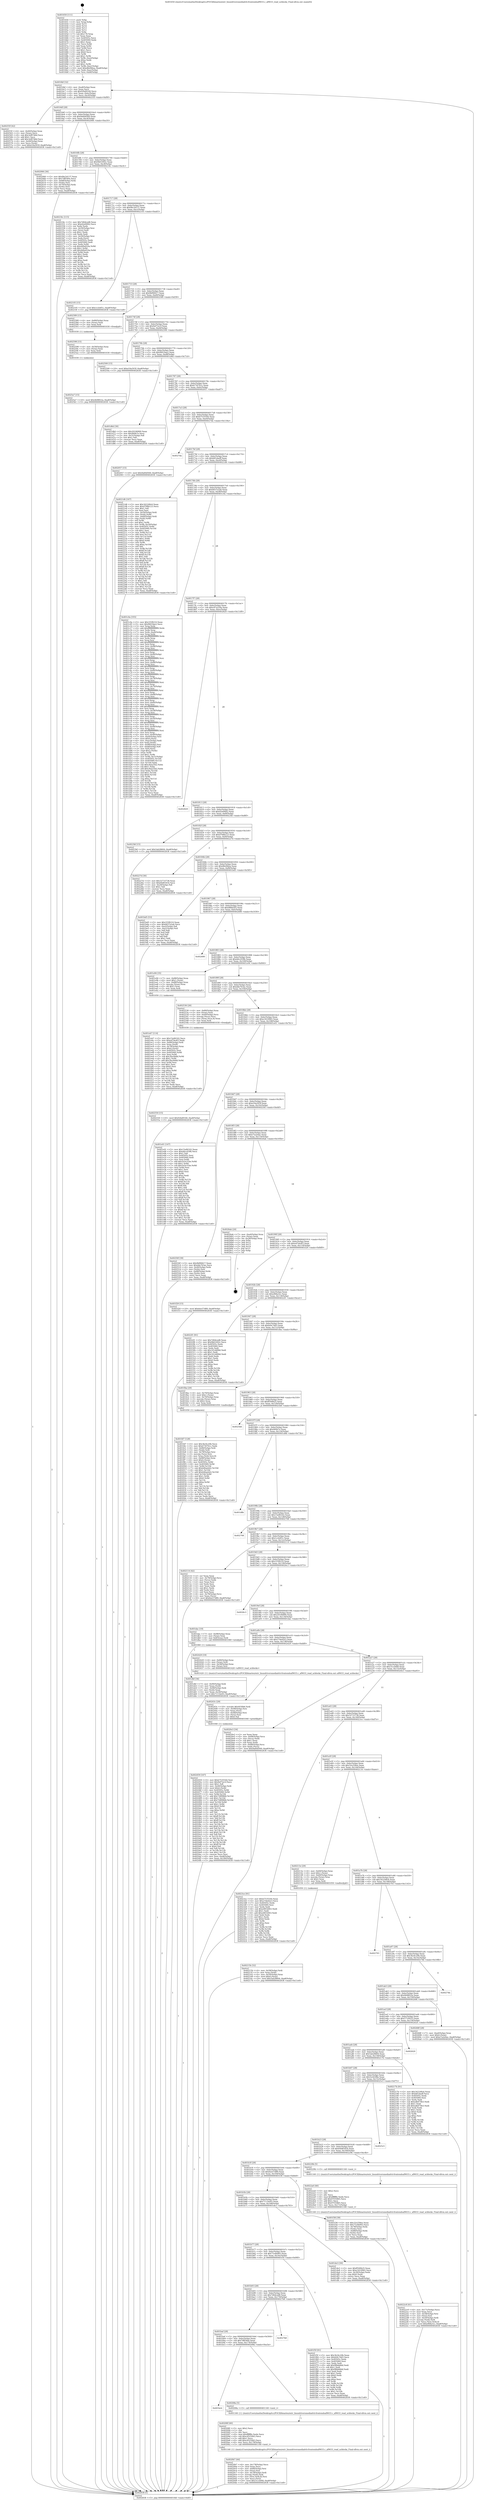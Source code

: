 digraph "0x401650" {
  label = "0x401650 (/mnt/c/Users/mathe/Desktop/tcc/POCII/binaries/extr_linuxdriversmediadvb-frontendsaf9033.c_af9033_read_ucblocks_Final-ollvm.out::main(0))"
  labelloc = "t"
  node[shape=record]

  Entry [label="",width=0.3,height=0.3,shape=circle,fillcolor=black,style=filled]
  "0x4016bf" [label="{
     0x4016bf [32]\l
     | [instrs]\l
     &nbsp;&nbsp;0x4016bf \<+6\>: mov -0xa8(%rbp),%eax\l
     &nbsp;&nbsp;0x4016c5 \<+2\>: mov %eax,%ecx\l
     &nbsp;&nbsp;0x4016c7 \<+6\>: sub $0x92bd9160,%ecx\l
     &nbsp;&nbsp;0x4016cd \<+6\>: mov %eax,-0xbc(%rbp)\l
     &nbsp;&nbsp;0x4016d3 \<+6\>: mov %ecx,-0xc0(%rbp)\l
     &nbsp;&nbsp;0x4016d9 \<+6\>: je 000000000040255f \<main+0xf0f\>\l
  }"]
  "0x40255f" [label="{
     0x40255f [42]\l
     | [instrs]\l
     &nbsp;&nbsp;0x40255f \<+4\>: mov -0x40(%rbp),%rax\l
     &nbsp;&nbsp;0x402563 \<+2\>: mov (%rax),%ecx\l
     &nbsp;&nbsp;0x402565 \<+6\>: sub $0x3ef87d6d,%ecx\l
     &nbsp;&nbsp;0x40256b \<+3\>: add $0x1,%ecx\l
     &nbsp;&nbsp;0x40256e \<+6\>: add $0x3ef87d6d,%ecx\l
     &nbsp;&nbsp;0x402574 \<+4\>: mov -0x40(%rbp),%rax\l
     &nbsp;&nbsp;0x402578 \<+2\>: mov %ecx,(%rax)\l
     &nbsp;&nbsp;0x40257a \<+10\>: movl $0xe54a503f,-0xa8(%rbp)\l
     &nbsp;&nbsp;0x402584 \<+5\>: jmp 0000000000402838 \<main+0x11e8\>\l
  }"]
  "0x4016df" [label="{
     0x4016df [28]\l
     | [instrs]\l
     &nbsp;&nbsp;0x4016df \<+5\>: jmp 00000000004016e4 \<main+0x94\>\l
     &nbsp;&nbsp;0x4016e4 \<+6\>: mov -0xbc(%rbp),%eax\l
     &nbsp;&nbsp;0x4016ea \<+5\>: sub $0x9a60d569,%eax\l
     &nbsp;&nbsp;0x4016ef \<+6\>: mov %eax,-0xc4(%rbp)\l
     &nbsp;&nbsp;0x4016f5 \<+6\>: je 0000000000402066 \<main+0xa16\>\l
  }"]
  Exit [label="",width=0.3,height=0.3,shape=circle,fillcolor=black,style=filled,peripheries=2]
  "0x402066" [label="{
     0x402066 [36]\l
     | [instrs]\l
     &nbsp;&nbsp;0x402066 \<+5\>: mov $0x9bc5d137,%eax\l
     &nbsp;&nbsp;0x40206b \<+5\>: mov $0x7dff340e,%ecx\l
     &nbsp;&nbsp;0x402070 \<+4\>: mov -0x68(%rbp),%rdx\l
     &nbsp;&nbsp;0x402074 \<+2\>: mov (%rdx),%esi\l
     &nbsp;&nbsp;0x402076 \<+4\>: mov -0x70(%rbp),%rdx\l
     &nbsp;&nbsp;0x40207a \<+2\>: cmp (%rdx),%esi\l
     &nbsp;&nbsp;0x40207c \<+3\>: cmovl %ecx,%eax\l
     &nbsp;&nbsp;0x40207f \<+6\>: mov %eax,-0xa8(%rbp)\l
     &nbsp;&nbsp;0x402085 \<+5\>: jmp 0000000000402838 \<main+0x11e8\>\l
  }"]
  "0x4016fb" [label="{
     0x4016fb [28]\l
     | [instrs]\l
     &nbsp;&nbsp;0x4016fb \<+5\>: jmp 0000000000401700 \<main+0xb0\>\l
     &nbsp;&nbsp;0x401700 \<+6\>: mov -0xbc(%rbp),%eax\l
     &nbsp;&nbsp;0x401706 \<+5\>: sub $0x9b61692c,%eax\l
     &nbsp;&nbsp;0x40170b \<+6\>: mov %eax,-0xc8(%rbp)\l
     &nbsp;&nbsp;0x401711 \<+6\>: je 000000000040234c \<main+0xcfc\>\l
  }"]
  "0x4025a7" [label="{
     0x4025a7 [15]\l
     | [instrs]\l
     &nbsp;&nbsp;0x4025a7 \<+10\>: movl $0x4b98f22a,-0xa8(%rbp)\l
     &nbsp;&nbsp;0x4025b1 \<+5\>: jmp 0000000000402838 \<main+0x11e8\>\l
  }"]
  "0x40234c" [label="{
     0x40234c [115]\l
     | [instrs]\l
     &nbsp;&nbsp;0x40234c \<+5\>: mov $0x7d0dced8,%eax\l
     &nbsp;&nbsp;0x402351 \<+5\>: mov $0xd2e69f42,%ecx\l
     &nbsp;&nbsp;0x402356 \<+2\>: xor %edx,%edx\l
     &nbsp;&nbsp;0x402358 \<+4\>: mov -0x50(%rbp),%rsi\l
     &nbsp;&nbsp;0x40235c \<+2\>: mov (%rsi),%edi\l
     &nbsp;&nbsp;0x40235e \<+3\>: sub $0x1,%edx\l
     &nbsp;&nbsp;0x402361 \<+2\>: sub %edx,%edi\l
     &nbsp;&nbsp;0x402363 \<+4\>: mov -0x50(%rbp),%rsi\l
     &nbsp;&nbsp;0x402367 \<+2\>: mov %edi,(%rsi)\l
     &nbsp;&nbsp;0x402369 \<+7\>: mov 0x40505c,%edx\l
     &nbsp;&nbsp;0x402370 \<+7\>: mov 0x405060,%edi\l
     &nbsp;&nbsp;0x402377 \<+3\>: mov %edx,%r8d\l
     &nbsp;&nbsp;0x40237a \<+7\>: sub $0x4d0a916a,%r8d\l
     &nbsp;&nbsp;0x402381 \<+4\>: sub $0x1,%r8d\l
     &nbsp;&nbsp;0x402385 \<+7\>: add $0x4d0a916a,%r8d\l
     &nbsp;&nbsp;0x40238c \<+4\>: imul %r8d,%edx\l
     &nbsp;&nbsp;0x402390 \<+3\>: and $0x1,%edx\l
     &nbsp;&nbsp;0x402393 \<+3\>: cmp $0x0,%edx\l
     &nbsp;&nbsp;0x402396 \<+4\>: sete %r9b\l
     &nbsp;&nbsp;0x40239a \<+3\>: cmp $0xa,%edi\l
     &nbsp;&nbsp;0x40239d \<+4\>: setl %r10b\l
     &nbsp;&nbsp;0x4023a1 \<+3\>: mov %r9b,%r11b\l
     &nbsp;&nbsp;0x4023a4 \<+3\>: and %r10b,%r11b\l
     &nbsp;&nbsp;0x4023a7 \<+3\>: xor %r10b,%r9b\l
     &nbsp;&nbsp;0x4023aa \<+3\>: or %r9b,%r11b\l
     &nbsp;&nbsp;0x4023ad \<+4\>: test $0x1,%r11b\l
     &nbsp;&nbsp;0x4023b1 \<+3\>: cmovne %ecx,%eax\l
     &nbsp;&nbsp;0x4023b4 \<+6\>: mov %eax,-0xa8(%rbp)\l
     &nbsp;&nbsp;0x4023ba \<+5\>: jmp 0000000000402838 \<main+0x11e8\>\l
  }"]
  "0x401717" [label="{
     0x401717 [28]\l
     | [instrs]\l
     &nbsp;&nbsp;0x401717 \<+5\>: jmp 000000000040171c \<main+0xcc\>\l
     &nbsp;&nbsp;0x40171c \<+6\>: mov -0xbc(%rbp),%eax\l
     &nbsp;&nbsp;0x401722 \<+5\>: sub $0x9bc5d137,%eax\l
     &nbsp;&nbsp;0x401727 \<+6\>: mov %eax,-0xcc(%rbp)\l
     &nbsp;&nbsp;0x40172d \<+6\>: je 0000000000402105 \<main+0xab5\>\l
  }"]
  "0x402598" [label="{
     0x402598 [15]\l
     | [instrs]\l
     &nbsp;&nbsp;0x402598 \<+4\>: mov -0x58(%rbp),%rax\l
     &nbsp;&nbsp;0x40259c \<+3\>: mov (%rax),%rax\l
     &nbsp;&nbsp;0x40259f \<+3\>: mov %rax,%rdi\l
     &nbsp;&nbsp;0x4025a2 \<+5\>: call 0000000000401030 \<free@plt\>\l
     | [calls]\l
     &nbsp;&nbsp;0x401030 \{1\} (unknown)\l
  }"]
  "0x402105" [label="{
     0x402105 [15]\l
     | [instrs]\l
     &nbsp;&nbsp;0x402105 \<+10\>: movl $0x1ccb4f1c,-0xa8(%rbp)\l
     &nbsp;&nbsp;0x40210f \<+5\>: jmp 0000000000402838 \<main+0x11e8\>\l
  }"]
  "0x401733" [label="{
     0x401733 [28]\l
     | [instrs]\l
     &nbsp;&nbsp;0x401733 \<+5\>: jmp 0000000000401738 \<main+0xe8\>\l
     &nbsp;&nbsp;0x401738 \<+6\>: mov -0xbc(%rbp),%eax\l
     &nbsp;&nbsp;0x40173e \<+5\>: sub $0x9bf90617,%eax\l
     &nbsp;&nbsp;0x401743 \<+6\>: mov %eax,-0xd0(%rbp)\l
     &nbsp;&nbsp;0x401749 \<+6\>: je 0000000000402589 \<main+0xf39\>\l
  }"]
  "0x402550" [label="{
     0x402550 [15]\l
     | [instrs]\l
     &nbsp;&nbsp;0x402550 \<+10\>: movl $0x92bd9160,-0xa8(%rbp)\l
     &nbsp;&nbsp;0x40255a \<+5\>: jmp 0000000000402838 \<main+0x11e8\>\l
  }"]
  "0x402589" [label="{
     0x402589 [15]\l
     | [instrs]\l
     &nbsp;&nbsp;0x402589 \<+4\>: mov -0x80(%rbp),%rax\l
     &nbsp;&nbsp;0x40258d \<+3\>: mov (%rax),%rax\l
     &nbsp;&nbsp;0x402590 \<+3\>: mov %rax,%rdi\l
     &nbsp;&nbsp;0x402593 \<+5\>: call 0000000000401030 \<free@plt\>\l
     | [calls]\l
     &nbsp;&nbsp;0x401030 \{1\} (unknown)\l
  }"]
  "0x40174f" [label="{
     0x40174f [28]\l
     | [instrs]\l
     &nbsp;&nbsp;0x40174f \<+5\>: jmp 0000000000401754 \<main+0x104\>\l
     &nbsp;&nbsp;0x401754 \<+6\>: mov -0xbc(%rbp),%eax\l
     &nbsp;&nbsp;0x40175a \<+5\>: sub $0x9ef72e1f,%eax\l
     &nbsp;&nbsp;0x40175f \<+6\>: mov %eax,-0xd4(%rbp)\l
     &nbsp;&nbsp;0x401765 \<+6\>: je 0000000000402500 \<main+0xeb0\>\l
  }"]
  "0x402459" [label="{
     0x402459 [167]\l
     | [instrs]\l
     &nbsp;&nbsp;0x402459 \<+5\>: mov $0xb7535544,%esi\l
     &nbsp;&nbsp;0x40245e \<+5\>: mov $0x9ef72e1f,%ecx\l
     &nbsp;&nbsp;0x402463 \<+2\>: mov $0x1,%dl\l
     &nbsp;&nbsp;0x402465 \<+4\>: mov -0x40(%rbp),%rdi\l
     &nbsp;&nbsp;0x402469 \<+6\>: movl $0x0,(%rdi)\l
     &nbsp;&nbsp;0x40246f \<+8\>: mov 0x40505c,%r8d\l
     &nbsp;&nbsp;0x402477 \<+8\>: mov 0x405060,%r9d\l
     &nbsp;&nbsp;0x40247f \<+3\>: mov %r8d,%r10d\l
     &nbsp;&nbsp;0x402482 \<+7\>: add $0x728f9866,%r10d\l
     &nbsp;&nbsp;0x402489 \<+4\>: sub $0x1,%r10d\l
     &nbsp;&nbsp;0x40248d \<+7\>: sub $0x728f9866,%r10d\l
     &nbsp;&nbsp;0x402494 \<+4\>: imul %r10d,%r8d\l
     &nbsp;&nbsp;0x402498 \<+4\>: and $0x1,%r8d\l
     &nbsp;&nbsp;0x40249c \<+4\>: cmp $0x0,%r8d\l
     &nbsp;&nbsp;0x4024a0 \<+4\>: sete %r11b\l
     &nbsp;&nbsp;0x4024a4 \<+4\>: cmp $0xa,%r9d\l
     &nbsp;&nbsp;0x4024a8 \<+3\>: setl %bl\l
     &nbsp;&nbsp;0x4024ab \<+3\>: mov %r11b,%r14b\l
     &nbsp;&nbsp;0x4024ae \<+4\>: xor $0xff,%r14b\l
     &nbsp;&nbsp;0x4024b2 \<+3\>: mov %bl,%r15b\l
     &nbsp;&nbsp;0x4024b5 \<+4\>: xor $0xff,%r15b\l
     &nbsp;&nbsp;0x4024b9 \<+3\>: xor $0x0,%dl\l
     &nbsp;&nbsp;0x4024bc \<+3\>: mov %r14b,%r12b\l
     &nbsp;&nbsp;0x4024bf \<+4\>: and $0x0,%r12b\l
     &nbsp;&nbsp;0x4024c3 \<+3\>: and %dl,%r11b\l
     &nbsp;&nbsp;0x4024c6 \<+3\>: mov %r15b,%r13b\l
     &nbsp;&nbsp;0x4024c9 \<+4\>: and $0x0,%r13b\l
     &nbsp;&nbsp;0x4024cd \<+2\>: and %dl,%bl\l
     &nbsp;&nbsp;0x4024cf \<+3\>: or %r11b,%r12b\l
     &nbsp;&nbsp;0x4024d2 \<+3\>: or %bl,%r13b\l
     &nbsp;&nbsp;0x4024d5 \<+3\>: xor %r13b,%r12b\l
     &nbsp;&nbsp;0x4024d8 \<+3\>: or %r15b,%r14b\l
     &nbsp;&nbsp;0x4024db \<+4\>: xor $0xff,%r14b\l
     &nbsp;&nbsp;0x4024df \<+3\>: or $0x0,%dl\l
     &nbsp;&nbsp;0x4024e2 \<+3\>: and %dl,%r14b\l
     &nbsp;&nbsp;0x4024e5 \<+3\>: or %r14b,%r12b\l
     &nbsp;&nbsp;0x4024e8 \<+4\>: test $0x1,%r12b\l
     &nbsp;&nbsp;0x4024ec \<+3\>: cmovne %ecx,%esi\l
     &nbsp;&nbsp;0x4024ef \<+6\>: mov %esi,-0xa8(%rbp)\l
     &nbsp;&nbsp;0x4024f5 \<+6\>: mov %eax,-0x180(%rbp)\l
     &nbsp;&nbsp;0x4024fb \<+5\>: jmp 0000000000402838 \<main+0x11e8\>\l
  }"]
  "0x402500" [label="{
     0x402500 [15]\l
     | [instrs]\l
     &nbsp;&nbsp;0x402500 \<+10\>: movl $0xe54a503f,-0xa8(%rbp)\l
     &nbsp;&nbsp;0x40250a \<+5\>: jmp 0000000000402838 \<main+0x11e8\>\l
  }"]
  "0x40176b" [label="{
     0x40176b [28]\l
     | [instrs]\l
     &nbsp;&nbsp;0x40176b \<+5\>: jmp 0000000000401770 \<main+0x120\>\l
     &nbsp;&nbsp;0x401770 \<+6\>: mov -0xbc(%rbp),%eax\l
     &nbsp;&nbsp;0x401776 \<+5\>: sub $0x9fd19ae2,%eax\l
     &nbsp;&nbsp;0x40177b \<+6\>: mov %eax,-0xd8(%rbp)\l
     &nbsp;&nbsp;0x401781 \<+6\>: je 0000000000401d6d \<main+0x71d\>\l
  }"]
  "0x40243c" [label="{
     0x40243c [29]\l
     | [instrs]\l
     &nbsp;&nbsp;0x40243c \<+10\>: movabs $0x4030b6,%rdi\l
     &nbsp;&nbsp;0x402446 \<+4\>: mov -0x48(%rbp),%rsi\l
     &nbsp;&nbsp;0x40244a \<+2\>: mov %eax,(%rsi)\l
     &nbsp;&nbsp;0x40244c \<+4\>: mov -0x48(%rbp),%rsi\l
     &nbsp;&nbsp;0x402450 \<+2\>: mov (%rsi),%esi\l
     &nbsp;&nbsp;0x402452 \<+2\>: mov $0x0,%al\l
     &nbsp;&nbsp;0x402454 \<+5\>: call 0000000000401040 \<printf@plt\>\l
     | [calls]\l
     &nbsp;&nbsp;0x401040 \{1\} (unknown)\l
  }"]
  "0x401d6d" [label="{
     0x401d6d [30]\l
     | [instrs]\l
     &nbsp;&nbsp;0x401d6d \<+5\>: mov $0x20106900,%eax\l
     &nbsp;&nbsp;0x401d72 \<+5\>: mov $0x460b7e,%ecx\l
     &nbsp;&nbsp;0x401d77 \<+3\>: mov -0x31(%rbp),%dl\l
     &nbsp;&nbsp;0x401d7a \<+3\>: test $0x1,%dl\l
     &nbsp;&nbsp;0x401d7d \<+3\>: cmovne %ecx,%eax\l
     &nbsp;&nbsp;0x401d80 \<+6\>: mov %eax,-0xa8(%rbp)\l
     &nbsp;&nbsp;0x401d86 \<+5\>: jmp 0000000000402838 \<main+0x11e8\>\l
  }"]
  "0x401787" [label="{
     0x401787 [28]\l
     | [instrs]\l
     &nbsp;&nbsp;0x401787 \<+5\>: jmp 000000000040178c \<main+0x13c\>\l
     &nbsp;&nbsp;0x40178c \<+6\>: mov -0xbc(%rbp),%eax\l
     &nbsp;&nbsp;0x401792 \<+5\>: sub $0xb7307b1c,%eax\l
     &nbsp;&nbsp;0x401797 \<+6\>: mov %eax,-0xdc(%rbp)\l
     &nbsp;&nbsp;0x40179d \<+6\>: je 0000000000402057 \<main+0xa07\>\l
  }"]
  "0x4022c8" [label="{
     0x4022c8 [41]\l
     | [instrs]\l
     &nbsp;&nbsp;0x4022c8 \<+6\>: mov -0x17c(%rbp),%ecx\l
     &nbsp;&nbsp;0x4022ce \<+3\>: imul %eax,%ecx\l
     &nbsp;&nbsp;0x4022d1 \<+4\>: mov -0x58(%rbp),%rsi\l
     &nbsp;&nbsp;0x4022d5 \<+3\>: mov (%rsi),%rsi\l
     &nbsp;&nbsp;0x4022d8 \<+4\>: mov -0x50(%rbp),%rdi\l
     &nbsp;&nbsp;0x4022dc \<+3\>: movslq (%rdi),%rdi\l
     &nbsp;&nbsp;0x4022df \<+3\>: mov %ecx,(%rsi,%rdi,4)\l
     &nbsp;&nbsp;0x4022e2 \<+10\>: movl $0xef68a3cc,-0xa8(%rbp)\l
     &nbsp;&nbsp;0x4022ec \<+5\>: jmp 0000000000402838 \<main+0x11e8\>\l
  }"]
  "0x402057" [label="{
     0x402057 [15]\l
     | [instrs]\l
     &nbsp;&nbsp;0x402057 \<+10\>: movl $0x9a60d569,-0xa8(%rbp)\l
     &nbsp;&nbsp;0x402061 \<+5\>: jmp 0000000000402838 \<main+0x11e8\>\l
  }"]
  "0x4017a3" [label="{
     0x4017a3 [28]\l
     | [instrs]\l
     &nbsp;&nbsp;0x4017a3 \<+5\>: jmp 00000000004017a8 \<main+0x158\>\l
     &nbsp;&nbsp;0x4017a8 \<+6\>: mov -0xbc(%rbp),%eax\l
     &nbsp;&nbsp;0x4017ae \<+5\>: sub $0xb7535544,%eax\l
     &nbsp;&nbsp;0x4017b3 \<+6\>: mov %eax,-0xe0(%rbp)\l
     &nbsp;&nbsp;0x4017b9 \<+6\>: je 00000000004027da \<main+0x118a\>\l
  }"]
  "0x4022a0" [label="{
     0x4022a0 [40]\l
     | [instrs]\l
     &nbsp;&nbsp;0x4022a0 \<+5\>: mov $0x2,%ecx\l
     &nbsp;&nbsp;0x4022a5 \<+1\>: cltd\l
     &nbsp;&nbsp;0x4022a6 \<+2\>: idiv %ecx\l
     &nbsp;&nbsp;0x4022a8 \<+6\>: imul $0xfffffffe,%edx,%ecx\l
     &nbsp;&nbsp;0x4022ae \<+6\>: add $0x97f35865,%ecx\l
     &nbsp;&nbsp;0x4022b4 \<+3\>: add $0x1,%ecx\l
     &nbsp;&nbsp;0x4022b7 \<+6\>: sub $0x97f35865,%ecx\l
     &nbsp;&nbsp;0x4022bd \<+6\>: mov %ecx,-0x17c(%rbp)\l
     &nbsp;&nbsp;0x4022c3 \<+5\>: call 0000000000401160 \<next_i\>\l
     | [calls]\l
     &nbsp;&nbsp;0x401160 \{1\} (/mnt/c/Users/mathe/Desktop/tcc/POCII/binaries/extr_linuxdriversmediadvb-frontendsaf9033.c_af9033_read_ucblocks_Final-ollvm.out::next_i)\l
  }"]
  "0x4027da" [label="{
     0x4027da\l
  }", style=dashed]
  "0x4017bf" [label="{
     0x4017bf [28]\l
     | [instrs]\l
     &nbsp;&nbsp;0x4017bf \<+5\>: jmp 00000000004017c4 \<main+0x174\>\l
     &nbsp;&nbsp;0x4017c4 \<+6\>: mov -0xbc(%rbp),%eax\l
     &nbsp;&nbsp;0x4017ca \<+5\>: sub $0xb81daeff,%eax\l
     &nbsp;&nbsp;0x4017cf \<+6\>: mov %eax,-0xe4(%rbp)\l
     &nbsp;&nbsp;0x4017d5 \<+6\>: je 00000000004021d6 \<main+0xb86\>\l
  }"]
  "0x40215b" [label="{
     0x40215b [32]\l
     | [instrs]\l
     &nbsp;&nbsp;0x40215b \<+4\>: mov -0x58(%rbp),%rdi\l
     &nbsp;&nbsp;0x40215f \<+3\>: mov %rax,(%rdi)\l
     &nbsp;&nbsp;0x402162 \<+4\>: mov -0x50(%rbp),%rax\l
     &nbsp;&nbsp;0x402166 \<+6\>: movl $0x0,(%rax)\l
     &nbsp;&nbsp;0x40216c \<+10\>: movl $0x5ab28604,-0xa8(%rbp)\l
     &nbsp;&nbsp;0x402176 \<+5\>: jmp 0000000000402838 \<main+0x11e8\>\l
  }"]
  "0x4021d6" [label="{
     0x4021d6 [167]\l
     | [instrs]\l
     &nbsp;&nbsp;0x4021d6 \<+5\>: mov $0x342248c6,%eax\l
     &nbsp;&nbsp;0x4021db \<+5\>: mov $0xd768b123,%ecx\l
     &nbsp;&nbsp;0x4021e0 \<+2\>: mov $0x1,%dl\l
     &nbsp;&nbsp;0x4021e2 \<+2\>: xor %esi,%esi\l
     &nbsp;&nbsp;0x4021e4 \<+4\>: mov -0x50(%rbp),%rdi\l
     &nbsp;&nbsp;0x4021e8 \<+3\>: mov (%rdi),%r8d\l
     &nbsp;&nbsp;0x4021eb \<+4\>: mov -0x60(%rbp),%rdi\l
     &nbsp;&nbsp;0x4021ef \<+3\>: cmp (%rdi),%r8d\l
     &nbsp;&nbsp;0x4021f2 \<+4\>: setl %r9b\l
     &nbsp;&nbsp;0x4021f6 \<+4\>: and $0x1,%r9b\l
     &nbsp;&nbsp;0x4021fa \<+4\>: mov %r9b,-0x29(%rbp)\l
     &nbsp;&nbsp;0x4021fe \<+8\>: mov 0x40505c,%r8d\l
     &nbsp;&nbsp;0x402206 \<+8\>: mov 0x405060,%r10d\l
     &nbsp;&nbsp;0x40220e \<+3\>: sub $0x1,%esi\l
     &nbsp;&nbsp;0x402211 \<+3\>: mov %r8d,%r11d\l
     &nbsp;&nbsp;0x402214 \<+3\>: add %esi,%r11d\l
     &nbsp;&nbsp;0x402217 \<+4\>: imul %r11d,%r8d\l
     &nbsp;&nbsp;0x40221b \<+4\>: and $0x1,%r8d\l
     &nbsp;&nbsp;0x40221f \<+4\>: cmp $0x0,%r8d\l
     &nbsp;&nbsp;0x402223 \<+4\>: sete %r9b\l
     &nbsp;&nbsp;0x402227 \<+4\>: cmp $0xa,%r10d\l
     &nbsp;&nbsp;0x40222b \<+3\>: setl %bl\l
     &nbsp;&nbsp;0x40222e \<+3\>: mov %r9b,%r14b\l
     &nbsp;&nbsp;0x402231 \<+4\>: xor $0xff,%r14b\l
     &nbsp;&nbsp;0x402235 \<+3\>: mov %bl,%r15b\l
     &nbsp;&nbsp;0x402238 \<+4\>: xor $0xff,%r15b\l
     &nbsp;&nbsp;0x40223c \<+3\>: xor $0x1,%dl\l
     &nbsp;&nbsp;0x40223f \<+3\>: mov %r14b,%r12b\l
     &nbsp;&nbsp;0x402242 \<+4\>: and $0xff,%r12b\l
     &nbsp;&nbsp;0x402246 \<+3\>: and %dl,%r9b\l
     &nbsp;&nbsp;0x402249 \<+3\>: mov %r15b,%r13b\l
     &nbsp;&nbsp;0x40224c \<+4\>: and $0xff,%r13b\l
     &nbsp;&nbsp;0x402250 \<+2\>: and %dl,%bl\l
     &nbsp;&nbsp;0x402252 \<+3\>: or %r9b,%r12b\l
     &nbsp;&nbsp;0x402255 \<+3\>: or %bl,%r13b\l
     &nbsp;&nbsp;0x402258 \<+3\>: xor %r13b,%r12b\l
     &nbsp;&nbsp;0x40225b \<+3\>: or %r15b,%r14b\l
     &nbsp;&nbsp;0x40225e \<+4\>: xor $0xff,%r14b\l
     &nbsp;&nbsp;0x402262 \<+3\>: or $0x1,%dl\l
     &nbsp;&nbsp;0x402265 \<+3\>: and %dl,%r14b\l
     &nbsp;&nbsp;0x402268 \<+3\>: or %r14b,%r12b\l
     &nbsp;&nbsp;0x40226b \<+4\>: test $0x1,%r12b\l
     &nbsp;&nbsp;0x40226f \<+3\>: cmovne %ecx,%eax\l
     &nbsp;&nbsp;0x402272 \<+6\>: mov %eax,-0xa8(%rbp)\l
     &nbsp;&nbsp;0x402278 \<+5\>: jmp 0000000000402838 \<main+0x11e8\>\l
  }"]
  "0x4017db" [label="{
     0x4017db [28]\l
     | [instrs]\l
     &nbsp;&nbsp;0x4017db \<+5\>: jmp 00000000004017e0 \<main+0x190\>\l
     &nbsp;&nbsp;0x4017e0 \<+6\>: mov -0xbc(%rbp),%eax\l
     &nbsp;&nbsp;0x4017e6 \<+5\>: sub $0xb837a2a6,%eax\l
     &nbsp;&nbsp;0x4017eb \<+6\>: mov %eax,-0xe8(%rbp)\l
     &nbsp;&nbsp;0x4017f1 \<+6\>: je 0000000000401c0a \<main+0x5ba\>\l
  }"]
  "0x4020b7" [label="{
     0x4020b7 [44]\l
     | [instrs]\l
     &nbsp;&nbsp;0x4020b7 \<+6\>: mov -0x178(%rbp),%ecx\l
     &nbsp;&nbsp;0x4020bd \<+3\>: imul %eax,%ecx\l
     &nbsp;&nbsp;0x4020c0 \<+4\>: mov -0x80(%rbp),%rsi\l
     &nbsp;&nbsp;0x4020c4 \<+3\>: mov (%rsi),%rsi\l
     &nbsp;&nbsp;0x4020c7 \<+4\>: mov -0x78(%rbp),%rdi\l
     &nbsp;&nbsp;0x4020cb \<+3\>: movslq (%rdi),%rdi\l
     &nbsp;&nbsp;0x4020ce \<+4\>: mov (%rsi,%rdi,8),%rsi\l
     &nbsp;&nbsp;0x4020d2 \<+2\>: mov %ecx,(%rsi)\l
     &nbsp;&nbsp;0x4020d4 \<+10\>: movl $0x31ccb0fd,-0xa8(%rbp)\l
     &nbsp;&nbsp;0x4020de \<+5\>: jmp 0000000000402838 \<main+0x11e8\>\l
  }"]
  "0x401c0a" [label="{
     0x401c0a [355]\l
     | [instrs]\l
     &nbsp;&nbsp;0x401c0a \<+5\>: mov $0x1f1f8210,%eax\l
     &nbsp;&nbsp;0x401c0f \<+5\>: mov $0x9fd19ae2,%ecx\l
     &nbsp;&nbsp;0x401c14 \<+3\>: mov %rsp,%rdx\l
     &nbsp;&nbsp;0x401c17 \<+4\>: add $0xfffffffffffffff0,%rdx\l
     &nbsp;&nbsp;0x401c1b \<+3\>: mov %rdx,%rsp\l
     &nbsp;&nbsp;0x401c1e \<+7\>: mov %rdx,-0xa0(%rbp)\l
     &nbsp;&nbsp;0x401c25 \<+3\>: mov %rsp,%rdx\l
     &nbsp;&nbsp;0x401c28 \<+4\>: add $0xfffffffffffffff0,%rdx\l
     &nbsp;&nbsp;0x401c2c \<+3\>: mov %rdx,%rsp\l
     &nbsp;&nbsp;0x401c2f \<+3\>: mov %rsp,%rsi\l
     &nbsp;&nbsp;0x401c32 \<+4\>: add $0xfffffffffffffff0,%rsi\l
     &nbsp;&nbsp;0x401c36 \<+3\>: mov %rsi,%rsp\l
     &nbsp;&nbsp;0x401c39 \<+7\>: mov %rsi,-0x98(%rbp)\l
     &nbsp;&nbsp;0x401c40 \<+3\>: mov %rsp,%rsi\l
     &nbsp;&nbsp;0x401c43 \<+4\>: add $0xfffffffffffffff0,%rsi\l
     &nbsp;&nbsp;0x401c47 \<+3\>: mov %rsi,%rsp\l
     &nbsp;&nbsp;0x401c4a \<+7\>: mov %rsi,-0x90(%rbp)\l
     &nbsp;&nbsp;0x401c51 \<+3\>: mov %rsp,%rsi\l
     &nbsp;&nbsp;0x401c54 \<+4\>: add $0xfffffffffffffff0,%rsi\l
     &nbsp;&nbsp;0x401c58 \<+3\>: mov %rsi,%rsp\l
     &nbsp;&nbsp;0x401c5b \<+7\>: mov %rsi,-0x88(%rbp)\l
     &nbsp;&nbsp;0x401c62 \<+3\>: mov %rsp,%rsi\l
     &nbsp;&nbsp;0x401c65 \<+4\>: add $0xfffffffffffffff0,%rsi\l
     &nbsp;&nbsp;0x401c69 \<+3\>: mov %rsi,%rsp\l
     &nbsp;&nbsp;0x401c6c \<+4\>: mov %rsi,-0x80(%rbp)\l
     &nbsp;&nbsp;0x401c70 \<+3\>: mov %rsp,%rsi\l
     &nbsp;&nbsp;0x401c73 \<+4\>: add $0xfffffffffffffff0,%rsi\l
     &nbsp;&nbsp;0x401c77 \<+3\>: mov %rsi,%rsp\l
     &nbsp;&nbsp;0x401c7a \<+4\>: mov %rsi,-0x78(%rbp)\l
     &nbsp;&nbsp;0x401c7e \<+3\>: mov %rsp,%rsi\l
     &nbsp;&nbsp;0x401c81 \<+4\>: add $0xfffffffffffffff0,%rsi\l
     &nbsp;&nbsp;0x401c85 \<+3\>: mov %rsi,%rsp\l
     &nbsp;&nbsp;0x401c88 \<+4\>: mov %rsi,-0x70(%rbp)\l
     &nbsp;&nbsp;0x401c8c \<+3\>: mov %rsp,%rsi\l
     &nbsp;&nbsp;0x401c8f \<+4\>: add $0xfffffffffffffff0,%rsi\l
     &nbsp;&nbsp;0x401c93 \<+3\>: mov %rsi,%rsp\l
     &nbsp;&nbsp;0x401c96 \<+4\>: mov %rsi,-0x68(%rbp)\l
     &nbsp;&nbsp;0x401c9a \<+3\>: mov %rsp,%rsi\l
     &nbsp;&nbsp;0x401c9d \<+4\>: add $0xfffffffffffffff0,%rsi\l
     &nbsp;&nbsp;0x401ca1 \<+3\>: mov %rsi,%rsp\l
     &nbsp;&nbsp;0x401ca4 \<+4\>: mov %rsi,-0x60(%rbp)\l
     &nbsp;&nbsp;0x401ca8 \<+3\>: mov %rsp,%rsi\l
     &nbsp;&nbsp;0x401cab \<+4\>: add $0xfffffffffffffff0,%rsi\l
     &nbsp;&nbsp;0x401caf \<+3\>: mov %rsi,%rsp\l
     &nbsp;&nbsp;0x401cb2 \<+4\>: mov %rsi,-0x58(%rbp)\l
     &nbsp;&nbsp;0x401cb6 \<+3\>: mov %rsp,%rsi\l
     &nbsp;&nbsp;0x401cb9 \<+4\>: add $0xfffffffffffffff0,%rsi\l
     &nbsp;&nbsp;0x401cbd \<+3\>: mov %rsi,%rsp\l
     &nbsp;&nbsp;0x401cc0 \<+4\>: mov %rsi,-0x50(%rbp)\l
     &nbsp;&nbsp;0x401cc4 \<+3\>: mov %rsp,%rsi\l
     &nbsp;&nbsp;0x401cc7 \<+4\>: add $0xfffffffffffffff0,%rsi\l
     &nbsp;&nbsp;0x401ccb \<+3\>: mov %rsi,%rsp\l
     &nbsp;&nbsp;0x401cce \<+4\>: mov %rsi,-0x48(%rbp)\l
     &nbsp;&nbsp;0x401cd2 \<+3\>: mov %rsp,%rsi\l
     &nbsp;&nbsp;0x401cd5 \<+4\>: add $0xfffffffffffffff0,%rsi\l
     &nbsp;&nbsp;0x401cd9 \<+3\>: mov %rsi,%rsp\l
     &nbsp;&nbsp;0x401cdc \<+4\>: mov %rsi,-0x40(%rbp)\l
     &nbsp;&nbsp;0x401ce0 \<+7\>: mov -0xa0(%rbp),%rsi\l
     &nbsp;&nbsp;0x401ce7 \<+6\>: movl $0x0,(%rsi)\l
     &nbsp;&nbsp;0x401ced \<+6\>: mov -0xac(%rbp),%edi\l
     &nbsp;&nbsp;0x401cf3 \<+2\>: mov %edi,(%rdx)\l
     &nbsp;&nbsp;0x401cf5 \<+7\>: mov -0x98(%rbp),%rsi\l
     &nbsp;&nbsp;0x401cfc \<+7\>: mov -0xb8(%rbp),%r8\l
     &nbsp;&nbsp;0x401d03 \<+3\>: mov %r8,(%rsi)\l
     &nbsp;&nbsp;0x401d06 \<+3\>: cmpl $0x2,(%rdx)\l
     &nbsp;&nbsp;0x401d09 \<+4\>: setne %r9b\l
     &nbsp;&nbsp;0x401d0d \<+4\>: and $0x1,%r9b\l
     &nbsp;&nbsp;0x401d11 \<+4\>: mov %r9b,-0x31(%rbp)\l
     &nbsp;&nbsp;0x401d15 \<+8\>: mov 0x40505c,%r10d\l
     &nbsp;&nbsp;0x401d1d \<+8\>: mov 0x405060,%r11d\l
     &nbsp;&nbsp;0x401d25 \<+3\>: mov %r10d,%ebx\l
     &nbsp;&nbsp;0x401d28 \<+6\>: sub $0xc8aa25b2,%ebx\l
     &nbsp;&nbsp;0x401d2e \<+3\>: sub $0x1,%ebx\l
     &nbsp;&nbsp;0x401d31 \<+6\>: add $0xc8aa25b2,%ebx\l
     &nbsp;&nbsp;0x401d37 \<+4\>: imul %ebx,%r10d\l
     &nbsp;&nbsp;0x401d3b \<+4\>: and $0x1,%r10d\l
     &nbsp;&nbsp;0x401d3f \<+4\>: cmp $0x0,%r10d\l
     &nbsp;&nbsp;0x401d43 \<+4\>: sete %r9b\l
     &nbsp;&nbsp;0x401d47 \<+4\>: cmp $0xa,%r11d\l
     &nbsp;&nbsp;0x401d4b \<+4\>: setl %r14b\l
     &nbsp;&nbsp;0x401d4f \<+3\>: mov %r9b,%r15b\l
     &nbsp;&nbsp;0x401d52 \<+3\>: and %r14b,%r15b\l
     &nbsp;&nbsp;0x401d55 \<+3\>: xor %r14b,%r9b\l
     &nbsp;&nbsp;0x401d58 \<+3\>: or %r9b,%r15b\l
     &nbsp;&nbsp;0x401d5b \<+4\>: test $0x1,%r15b\l
     &nbsp;&nbsp;0x401d5f \<+3\>: cmovne %ecx,%eax\l
     &nbsp;&nbsp;0x401d62 \<+6\>: mov %eax,-0xa8(%rbp)\l
     &nbsp;&nbsp;0x401d68 \<+5\>: jmp 0000000000402838 \<main+0x11e8\>\l
  }"]
  "0x4017f7" [label="{
     0x4017f7 [28]\l
     | [instrs]\l
     &nbsp;&nbsp;0x4017f7 \<+5\>: jmp 00000000004017fc \<main+0x1ac\>\l
     &nbsp;&nbsp;0x4017fc \<+6\>: mov -0xbc(%rbp),%eax\l
     &nbsp;&nbsp;0x401802 \<+5\>: sub $0xc87a229a,%eax\l
     &nbsp;&nbsp;0x401807 \<+6\>: mov %eax,-0xec(%rbp)\l
     &nbsp;&nbsp;0x40180d \<+6\>: je 0000000000402829 \<main+0x11d9\>\l
  }"]
  "0x40208f" [label="{
     0x40208f [40]\l
     | [instrs]\l
     &nbsp;&nbsp;0x40208f \<+5\>: mov $0x2,%ecx\l
     &nbsp;&nbsp;0x402094 \<+1\>: cltd\l
     &nbsp;&nbsp;0x402095 \<+2\>: idiv %ecx\l
     &nbsp;&nbsp;0x402097 \<+6\>: imul $0xfffffffe,%edx,%ecx\l
     &nbsp;&nbsp;0x40209d \<+6\>: sub $0xcd525063,%ecx\l
     &nbsp;&nbsp;0x4020a3 \<+3\>: add $0x1,%ecx\l
     &nbsp;&nbsp;0x4020a6 \<+6\>: add $0xcd525063,%ecx\l
     &nbsp;&nbsp;0x4020ac \<+6\>: mov %ecx,-0x178(%rbp)\l
     &nbsp;&nbsp;0x4020b2 \<+5\>: call 0000000000401160 \<next_i\>\l
     | [calls]\l
     &nbsp;&nbsp;0x401160 \{1\} (/mnt/c/Users/mathe/Desktop/tcc/POCII/binaries/extr_linuxdriversmediadvb-frontendsaf9033.c_af9033_read_ucblocks_Final-ollvm.out::next_i)\l
  }"]
  "0x402829" [label="{
     0x402829\l
  }", style=dashed]
  "0x401813" [label="{
     0x401813 [28]\l
     | [instrs]\l
     &nbsp;&nbsp;0x401813 \<+5\>: jmp 0000000000401818 \<main+0x1c8\>\l
     &nbsp;&nbsp;0x401818 \<+6\>: mov -0xbc(%rbp),%eax\l
     &nbsp;&nbsp;0x40181e \<+5\>: sub $0xd2e69f42,%eax\l
     &nbsp;&nbsp;0x401823 \<+6\>: mov %eax,-0xf0(%rbp)\l
     &nbsp;&nbsp;0x401829 \<+6\>: je 00000000004023bf \<main+0xd6f\>\l
  }"]
  "0x401bcb" [label="{
     0x401bcb\l
  }", style=dashed]
  "0x4023bf" [label="{
     0x4023bf [15]\l
     | [instrs]\l
     &nbsp;&nbsp;0x4023bf \<+10\>: movl $0x5ab28604,-0xa8(%rbp)\l
     &nbsp;&nbsp;0x4023c9 \<+5\>: jmp 0000000000402838 \<main+0x11e8\>\l
  }"]
  "0x40182f" [label="{
     0x40182f [28]\l
     | [instrs]\l
     &nbsp;&nbsp;0x40182f \<+5\>: jmp 0000000000401834 \<main+0x1e4\>\l
     &nbsp;&nbsp;0x401834 \<+6\>: mov -0xbc(%rbp),%eax\l
     &nbsp;&nbsp;0x40183a \<+5\>: sub $0xd768b123,%eax\l
     &nbsp;&nbsp;0x40183f \<+6\>: mov %eax,-0xf4(%rbp)\l
     &nbsp;&nbsp;0x401845 \<+6\>: je 000000000040227d \<main+0xc2d\>\l
  }"]
  "0x40208a" [label="{
     0x40208a [5]\l
     | [instrs]\l
     &nbsp;&nbsp;0x40208a \<+5\>: call 0000000000401160 \<next_i\>\l
     | [calls]\l
     &nbsp;&nbsp;0x401160 \{1\} (/mnt/c/Users/mathe/Desktop/tcc/POCII/binaries/extr_linuxdriversmediadvb-frontendsaf9033.c_af9033_read_ucblocks_Final-ollvm.out::next_i)\l
  }"]
  "0x40227d" [label="{
     0x40227d [30]\l
     | [instrs]\l
     &nbsp;&nbsp;0x40227d \<+5\>: mov $0x32733738,%eax\l
     &nbsp;&nbsp;0x402282 \<+5\>: mov $0x64d65454,%ecx\l
     &nbsp;&nbsp;0x402287 \<+3\>: mov -0x29(%rbp),%dl\l
     &nbsp;&nbsp;0x40228a \<+3\>: test $0x1,%dl\l
     &nbsp;&nbsp;0x40228d \<+3\>: cmovne %ecx,%eax\l
     &nbsp;&nbsp;0x402290 \<+6\>: mov %eax,-0xa8(%rbp)\l
     &nbsp;&nbsp;0x402296 \<+5\>: jmp 0000000000402838 \<main+0x11e8\>\l
  }"]
  "0x40184b" [label="{
     0x40184b [28]\l
     | [instrs]\l
     &nbsp;&nbsp;0x40184b \<+5\>: jmp 0000000000401850 \<main+0x200\>\l
     &nbsp;&nbsp;0x401850 \<+6\>: mov -0xbc(%rbp),%eax\l
     &nbsp;&nbsp;0x401856 \<+5\>: sub $0xd8ef46ea,%eax\l
     &nbsp;&nbsp;0x40185b \<+6\>: mov %eax,-0xf8(%rbp)\l
     &nbsp;&nbsp;0x401861 \<+6\>: je 0000000000401bd5 \<main+0x585\>\l
  }"]
  "0x401baf" [label="{
     0x401baf [28]\l
     | [instrs]\l
     &nbsp;&nbsp;0x401baf \<+5\>: jmp 0000000000401bb4 \<main+0x564\>\l
     &nbsp;&nbsp;0x401bb4 \<+6\>: mov -0xbc(%rbp),%eax\l
     &nbsp;&nbsp;0x401bba \<+5\>: sub $0x7dff340e,%eax\l
     &nbsp;&nbsp;0x401bbf \<+6\>: mov %eax,-0x174(%rbp)\l
     &nbsp;&nbsp;0x401bc5 \<+6\>: je 000000000040208a \<main+0xa3a\>\l
  }"]
  "0x401bd5" [label="{
     0x401bd5 [53]\l
     | [instrs]\l
     &nbsp;&nbsp;0x401bd5 \<+5\>: mov $0x1f1f8210,%eax\l
     &nbsp;&nbsp;0x401bda \<+5\>: mov $0xb837a2a6,%ecx\l
     &nbsp;&nbsp;0x401bdf \<+6\>: mov -0xa2(%rbp),%dl\l
     &nbsp;&nbsp;0x401be5 \<+7\>: mov -0xa1(%rbp),%sil\l
     &nbsp;&nbsp;0x401bec \<+3\>: mov %dl,%dil\l
     &nbsp;&nbsp;0x401bef \<+3\>: and %sil,%dil\l
     &nbsp;&nbsp;0x401bf2 \<+3\>: xor %sil,%dl\l
     &nbsp;&nbsp;0x401bf5 \<+3\>: or %dl,%dil\l
     &nbsp;&nbsp;0x401bf8 \<+4\>: test $0x1,%dil\l
     &nbsp;&nbsp;0x401bfc \<+3\>: cmovne %ecx,%eax\l
     &nbsp;&nbsp;0x401bff \<+6\>: mov %eax,-0xa8(%rbp)\l
     &nbsp;&nbsp;0x401c05 \<+5\>: jmp 0000000000402838 \<main+0x11e8\>\l
  }"]
  "0x401867" [label="{
     0x401867 [28]\l
     | [instrs]\l
     &nbsp;&nbsp;0x401867 \<+5\>: jmp 000000000040186c \<main+0x21c\>\l
     &nbsp;&nbsp;0x40186c \<+6\>: mov -0xbc(%rbp),%eax\l
     &nbsp;&nbsp;0x401872 \<+5\>: sub $0xd8fbd3f3,%eax\l
     &nbsp;&nbsp;0x401877 \<+6\>: mov %eax,-0xfc(%rbp)\l
     &nbsp;&nbsp;0x40187d \<+6\>: je 0000000000402680 \<main+0x1030\>\l
  }"]
  "0x402838" [label="{
     0x402838 [5]\l
     | [instrs]\l
     &nbsp;&nbsp;0x402838 \<+5\>: jmp 00000000004016bf \<main+0x6f\>\l
  }"]
  "0x401650" [label="{
     0x401650 [111]\l
     | [instrs]\l
     &nbsp;&nbsp;0x401650 \<+1\>: push %rbp\l
     &nbsp;&nbsp;0x401651 \<+3\>: mov %rsp,%rbp\l
     &nbsp;&nbsp;0x401654 \<+2\>: push %r15\l
     &nbsp;&nbsp;0x401656 \<+2\>: push %r14\l
     &nbsp;&nbsp;0x401658 \<+2\>: push %r13\l
     &nbsp;&nbsp;0x40165a \<+2\>: push %r12\l
     &nbsp;&nbsp;0x40165c \<+1\>: push %rbx\l
     &nbsp;&nbsp;0x40165d \<+7\>: sub $0x178,%rsp\l
     &nbsp;&nbsp;0x401664 \<+2\>: xor %eax,%eax\l
     &nbsp;&nbsp;0x401666 \<+7\>: mov 0x40505c,%ecx\l
     &nbsp;&nbsp;0x40166d \<+7\>: mov 0x405060,%edx\l
     &nbsp;&nbsp;0x401674 \<+3\>: sub $0x1,%eax\l
     &nbsp;&nbsp;0x401677 \<+3\>: mov %ecx,%r8d\l
     &nbsp;&nbsp;0x40167a \<+3\>: add %eax,%r8d\l
     &nbsp;&nbsp;0x40167d \<+4\>: imul %r8d,%ecx\l
     &nbsp;&nbsp;0x401681 \<+3\>: and $0x1,%ecx\l
     &nbsp;&nbsp;0x401684 \<+3\>: cmp $0x0,%ecx\l
     &nbsp;&nbsp;0x401687 \<+4\>: sete %r9b\l
     &nbsp;&nbsp;0x40168b \<+4\>: and $0x1,%r9b\l
     &nbsp;&nbsp;0x40168f \<+7\>: mov %r9b,-0xa2(%rbp)\l
     &nbsp;&nbsp;0x401696 \<+3\>: cmp $0xa,%edx\l
     &nbsp;&nbsp;0x401699 \<+4\>: setl %r9b\l
     &nbsp;&nbsp;0x40169d \<+4\>: and $0x1,%r9b\l
     &nbsp;&nbsp;0x4016a1 \<+7\>: mov %r9b,-0xa1(%rbp)\l
     &nbsp;&nbsp;0x4016a8 \<+10\>: movl $0xd8ef46ea,-0xa8(%rbp)\l
     &nbsp;&nbsp;0x4016b2 \<+6\>: mov %edi,-0xac(%rbp)\l
     &nbsp;&nbsp;0x4016b8 \<+7\>: mov %rsi,-0xb8(%rbp)\l
  }"]
  "0x4027b8" [label="{
     0x4027b8\l
  }", style=dashed]
  "0x401fd7" [label="{
     0x401fd7 [128]\l
     | [instrs]\l
     &nbsp;&nbsp;0x401fd7 \<+5\>: mov $0x3b24c20b,%ecx\l
     &nbsp;&nbsp;0x401fdc \<+5\>: mov $0xb7307b1c,%edx\l
     &nbsp;&nbsp;0x401fe1 \<+4\>: mov -0x80(%rbp),%rdi\l
     &nbsp;&nbsp;0x401fe5 \<+3\>: mov (%rdi),%rdi\l
     &nbsp;&nbsp;0x401fe8 \<+4\>: mov -0x78(%rbp),%rsi\l
     &nbsp;&nbsp;0x401fec \<+3\>: movslq (%rsi),%rsi\l
     &nbsp;&nbsp;0x401fef \<+4\>: mov %rax,(%rdi,%rsi,8)\l
     &nbsp;&nbsp;0x401ff3 \<+4\>: mov -0x68(%rbp),%rax\l
     &nbsp;&nbsp;0x401ff7 \<+6\>: movl $0x0,(%rax)\l
     &nbsp;&nbsp;0x401ffd \<+8\>: mov 0x40505c,%r8d\l
     &nbsp;&nbsp;0x402005 \<+8\>: mov 0x405060,%r9d\l
     &nbsp;&nbsp;0x40200d \<+3\>: mov %r8d,%r10d\l
     &nbsp;&nbsp;0x402010 \<+7\>: sub $0xb46aeb42,%r10d\l
     &nbsp;&nbsp;0x402017 \<+4\>: sub $0x1,%r10d\l
     &nbsp;&nbsp;0x40201b \<+7\>: add $0xb46aeb42,%r10d\l
     &nbsp;&nbsp;0x402022 \<+4\>: imul %r10d,%r8d\l
     &nbsp;&nbsp;0x402026 \<+4\>: and $0x1,%r8d\l
     &nbsp;&nbsp;0x40202a \<+4\>: cmp $0x0,%r8d\l
     &nbsp;&nbsp;0x40202e \<+4\>: sete %r11b\l
     &nbsp;&nbsp;0x402032 \<+4\>: cmp $0xa,%r9d\l
     &nbsp;&nbsp;0x402036 \<+3\>: setl %bl\l
     &nbsp;&nbsp;0x402039 \<+3\>: mov %r11b,%r14b\l
     &nbsp;&nbsp;0x40203c \<+3\>: and %bl,%r14b\l
     &nbsp;&nbsp;0x40203f \<+3\>: xor %bl,%r11b\l
     &nbsp;&nbsp;0x402042 \<+3\>: or %r11b,%r14b\l
     &nbsp;&nbsp;0x402045 \<+4\>: test $0x1,%r14b\l
     &nbsp;&nbsp;0x402049 \<+3\>: cmovne %edx,%ecx\l
     &nbsp;&nbsp;0x40204c \<+6\>: mov %ecx,-0xa8(%rbp)\l
     &nbsp;&nbsp;0x402052 \<+5\>: jmp 0000000000402838 \<main+0x11e8\>\l
  }"]
  "0x402680" [label="{
     0x402680\l
  }", style=dashed]
  "0x401883" [label="{
     0x401883 [28]\l
     | [instrs]\l
     &nbsp;&nbsp;0x401883 \<+5\>: jmp 0000000000401888 \<main+0x238\>\l
     &nbsp;&nbsp;0x401888 \<+6\>: mov -0xbc(%rbp),%eax\l
     &nbsp;&nbsp;0x40188e \<+5\>: sub $0xddcc939b,%eax\l
     &nbsp;&nbsp;0x401893 \<+6\>: mov %eax,-0x100(%rbp)\l
     &nbsp;&nbsp;0x401899 \<+6\>: je 0000000000401e94 \<main+0x844\>\l
  }"]
  "0x401b93" [label="{
     0x401b93 [28]\l
     | [instrs]\l
     &nbsp;&nbsp;0x401b93 \<+5\>: jmp 0000000000401b98 \<main+0x548\>\l
     &nbsp;&nbsp;0x401b98 \<+6\>: mov -0xbc(%rbp),%eax\l
     &nbsp;&nbsp;0x401b9e \<+5\>: sub $0x7d0dced8,%eax\l
     &nbsp;&nbsp;0x401ba3 \<+6\>: mov %eax,-0x170(%rbp)\l
     &nbsp;&nbsp;0x401ba9 \<+6\>: je 00000000004027b8 \<main+0x1168\>\l
  }"]
  "0x401e94" [label="{
     0x401e94 [35]\l
     | [instrs]\l
     &nbsp;&nbsp;0x401e94 \<+7\>: mov -0x88(%rbp),%rax\l
     &nbsp;&nbsp;0x401e9b \<+6\>: movl $0x1,(%rax)\l
     &nbsp;&nbsp;0x401ea1 \<+7\>: mov -0x88(%rbp),%rax\l
     &nbsp;&nbsp;0x401ea8 \<+3\>: movslq (%rax),%rax\l
     &nbsp;&nbsp;0x401eab \<+4\>: shl $0x3,%rax\l
     &nbsp;&nbsp;0x401eaf \<+3\>: mov %rax,%rdi\l
     &nbsp;&nbsp;0x401eb2 \<+5\>: call 0000000000401050 \<malloc@plt\>\l
     | [calls]\l
     &nbsp;&nbsp;0x401050 \{1\} (unknown)\l
  }"]
  "0x40189f" [label="{
     0x40189f [28]\l
     | [instrs]\l
     &nbsp;&nbsp;0x40189f \<+5\>: jmp 00000000004018a4 \<main+0x254\>\l
     &nbsp;&nbsp;0x4018a4 \<+6\>: mov -0xbc(%rbp),%eax\l
     &nbsp;&nbsp;0x4018aa \<+5\>: sub $0xdde763ac,%eax\l
     &nbsp;&nbsp;0x4018af \<+6\>: mov %eax,-0x104(%rbp)\l
     &nbsp;&nbsp;0x4018b5 \<+6\>: je 0000000000402536 \<main+0xee6\>\l
  }"]
  "0x401f5f" [label="{
     0x401f5f [91]\l
     | [instrs]\l
     &nbsp;&nbsp;0x401f5f \<+5\>: mov $0x3b24c20b,%eax\l
     &nbsp;&nbsp;0x401f64 \<+5\>: mov $0xfe9c7dd3,%ecx\l
     &nbsp;&nbsp;0x401f69 \<+7\>: mov 0x40505c,%edx\l
     &nbsp;&nbsp;0x401f70 \<+7\>: mov 0x405060,%esi\l
     &nbsp;&nbsp;0x401f77 \<+2\>: mov %edx,%edi\l
     &nbsp;&nbsp;0x401f79 \<+6\>: add $0x9fbbb8dd,%edi\l
     &nbsp;&nbsp;0x401f7f \<+3\>: sub $0x1,%edi\l
     &nbsp;&nbsp;0x401f82 \<+6\>: sub $0x9fbbb8dd,%edi\l
     &nbsp;&nbsp;0x401f88 \<+3\>: imul %edi,%edx\l
     &nbsp;&nbsp;0x401f8b \<+3\>: and $0x1,%edx\l
     &nbsp;&nbsp;0x401f8e \<+3\>: cmp $0x0,%edx\l
     &nbsp;&nbsp;0x401f91 \<+4\>: sete %r8b\l
     &nbsp;&nbsp;0x401f95 \<+3\>: cmp $0xa,%esi\l
     &nbsp;&nbsp;0x401f98 \<+4\>: setl %r9b\l
     &nbsp;&nbsp;0x401f9c \<+3\>: mov %r8b,%r10b\l
     &nbsp;&nbsp;0x401f9f \<+3\>: and %r9b,%r10b\l
     &nbsp;&nbsp;0x401fa2 \<+3\>: xor %r9b,%r8b\l
     &nbsp;&nbsp;0x401fa5 \<+3\>: or %r8b,%r10b\l
     &nbsp;&nbsp;0x401fa8 \<+4\>: test $0x1,%r10b\l
     &nbsp;&nbsp;0x401fac \<+3\>: cmovne %ecx,%eax\l
     &nbsp;&nbsp;0x401faf \<+6\>: mov %eax,-0xa8(%rbp)\l
     &nbsp;&nbsp;0x401fb5 \<+5\>: jmp 0000000000402838 \<main+0x11e8\>\l
  }"]
  "0x402536" [label="{
     0x402536 [26]\l
     | [instrs]\l
     &nbsp;&nbsp;0x402536 \<+4\>: mov -0x80(%rbp),%rax\l
     &nbsp;&nbsp;0x40253a \<+3\>: mov (%rax),%rax\l
     &nbsp;&nbsp;0x40253d \<+4\>: mov -0x40(%rbp),%rcx\l
     &nbsp;&nbsp;0x402541 \<+3\>: movslq (%rcx),%rcx\l
     &nbsp;&nbsp;0x402544 \<+4\>: mov (%rax,%rcx,8),%rax\l
     &nbsp;&nbsp;0x402548 \<+3\>: mov %rax,%rdi\l
     &nbsp;&nbsp;0x40254b \<+5\>: call 0000000000401030 \<free@plt\>\l
     | [calls]\l
     &nbsp;&nbsp;0x401030 \{1\} (unknown)\l
  }"]
  "0x4018bb" [label="{
     0x4018bb [28]\l
     | [instrs]\l
     &nbsp;&nbsp;0x4018bb \<+5\>: jmp 00000000004018c0 \<main+0x270\>\l
     &nbsp;&nbsp;0x4018c0 \<+6\>: mov -0xbc(%rbp),%eax\l
     &nbsp;&nbsp;0x4018c6 \<+5\>: sub $0xe34100b5,%eax\l
     &nbsp;&nbsp;0x4018cb \<+6\>: mov %eax,-0x108(%rbp)\l
     &nbsp;&nbsp;0x4018d1 \<+6\>: je 0000000000401e01 \<main+0x7b1\>\l
  }"]
  "0x401eb7" [label="{
     0x401eb7 [114]\l
     | [instrs]\l
     &nbsp;&nbsp;0x401eb7 \<+5\>: mov $0x15a96162,%ecx\l
     &nbsp;&nbsp;0x401ebc \<+5\>: mov $0xed7de4f3,%edx\l
     &nbsp;&nbsp;0x401ec1 \<+4\>: mov -0x80(%rbp),%rdi\l
     &nbsp;&nbsp;0x401ec5 \<+3\>: mov %rax,(%rdi)\l
     &nbsp;&nbsp;0x401ec8 \<+4\>: mov -0x78(%rbp),%rax\l
     &nbsp;&nbsp;0x401ecc \<+6\>: movl $0x0,(%rax)\l
     &nbsp;&nbsp;0x401ed2 \<+7\>: mov 0x40505c,%esi\l
     &nbsp;&nbsp;0x401ed9 \<+8\>: mov 0x405060,%r8d\l
     &nbsp;&nbsp;0x401ee1 \<+3\>: mov %esi,%r9d\l
     &nbsp;&nbsp;0x401ee4 \<+7\>: sub $0x3fac6b8d,%r9d\l
     &nbsp;&nbsp;0x401eeb \<+4\>: sub $0x1,%r9d\l
     &nbsp;&nbsp;0x401eef \<+7\>: add $0x3fac6b8d,%r9d\l
     &nbsp;&nbsp;0x401ef6 \<+4\>: imul %r9d,%esi\l
     &nbsp;&nbsp;0x401efa \<+3\>: and $0x1,%esi\l
     &nbsp;&nbsp;0x401efd \<+3\>: cmp $0x0,%esi\l
     &nbsp;&nbsp;0x401f00 \<+4\>: sete %r10b\l
     &nbsp;&nbsp;0x401f04 \<+4\>: cmp $0xa,%r8d\l
     &nbsp;&nbsp;0x401f08 \<+4\>: setl %r11b\l
     &nbsp;&nbsp;0x401f0c \<+3\>: mov %r10b,%bl\l
     &nbsp;&nbsp;0x401f0f \<+3\>: and %r11b,%bl\l
     &nbsp;&nbsp;0x401f12 \<+3\>: xor %r11b,%r10b\l
     &nbsp;&nbsp;0x401f15 \<+3\>: or %r10b,%bl\l
     &nbsp;&nbsp;0x401f18 \<+3\>: test $0x1,%bl\l
     &nbsp;&nbsp;0x401f1b \<+3\>: cmovne %edx,%ecx\l
     &nbsp;&nbsp;0x401f1e \<+6\>: mov %ecx,-0xa8(%rbp)\l
     &nbsp;&nbsp;0x401f24 \<+5\>: jmp 0000000000402838 \<main+0x11e8\>\l
  }"]
  "0x401e01" [label="{
     0x401e01 [147]\l
     | [instrs]\l
     &nbsp;&nbsp;0x401e01 \<+5\>: mov $0x15a96162,%eax\l
     &nbsp;&nbsp;0x401e06 \<+5\>: mov $0xddcc939b,%ecx\l
     &nbsp;&nbsp;0x401e0b \<+2\>: mov $0x1,%dl\l
     &nbsp;&nbsp;0x401e0d \<+7\>: mov 0x40505c,%esi\l
     &nbsp;&nbsp;0x401e14 \<+7\>: mov 0x405060,%edi\l
     &nbsp;&nbsp;0x401e1b \<+3\>: mov %esi,%r8d\l
     &nbsp;&nbsp;0x401e1e \<+7\>: add $0x5e5e31be,%r8d\l
     &nbsp;&nbsp;0x401e25 \<+4\>: sub $0x1,%r8d\l
     &nbsp;&nbsp;0x401e29 \<+7\>: sub $0x5e5e31be,%r8d\l
     &nbsp;&nbsp;0x401e30 \<+4\>: imul %r8d,%esi\l
     &nbsp;&nbsp;0x401e34 \<+3\>: and $0x1,%esi\l
     &nbsp;&nbsp;0x401e37 \<+3\>: cmp $0x0,%esi\l
     &nbsp;&nbsp;0x401e3a \<+4\>: sete %r9b\l
     &nbsp;&nbsp;0x401e3e \<+3\>: cmp $0xa,%edi\l
     &nbsp;&nbsp;0x401e41 \<+4\>: setl %r10b\l
     &nbsp;&nbsp;0x401e45 \<+3\>: mov %r9b,%r11b\l
     &nbsp;&nbsp;0x401e48 \<+4\>: xor $0xff,%r11b\l
     &nbsp;&nbsp;0x401e4c \<+3\>: mov %r10b,%bl\l
     &nbsp;&nbsp;0x401e4f \<+3\>: xor $0xff,%bl\l
     &nbsp;&nbsp;0x401e52 \<+3\>: xor $0x1,%dl\l
     &nbsp;&nbsp;0x401e55 \<+3\>: mov %r11b,%r14b\l
     &nbsp;&nbsp;0x401e58 \<+4\>: and $0xff,%r14b\l
     &nbsp;&nbsp;0x401e5c \<+3\>: and %dl,%r9b\l
     &nbsp;&nbsp;0x401e5f \<+3\>: mov %bl,%r15b\l
     &nbsp;&nbsp;0x401e62 \<+4\>: and $0xff,%r15b\l
     &nbsp;&nbsp;0x401e66 \<+3\>: and %dl,%r10b\l
     &nbsp;&nbsp;0x401e69 \<+3\>: or %r9b,%r14b\l
     &nbsp;&nbsp;0x401e6c \<+3\>: or %r10b,%r15b\l
     &nbsp;&nbsp;0x401e6f \<+3\>: xor %r15b,%r14b\l
     &nbsp;&nbsp;0x401e72 \<+3\>: or %bl,%r11b\l
     &nbsp;&nbsp;0x401e75 \<+4\>: xor $0xff,%r11b\l
     &nbsp;&nbsp;0x401e79 \<+3\>: or $0x1,%dl\l
     &nbsp;&nbsp;0x401e7c \<+3\>: and %dl,%r11b\l
     &nbsp;&nbsp;0x401e7f \<+3\>: or %r11b,%r14b\l
     &nbsp;&nbsp;0x401e82 \<+4\>: test $0x1,%r14b\l
     &nbsp;&nbsp;0x401e86 \<+3\>: cmovne %ecx,%eax\l
     &nbsp;&nbsp;0x401e89 \<+6\>: mov %eax,-0xa8(%rbp)\l
     &nbsp;&nbsp;0x401e8f \<+5\>: jmp 0000000000402838 \<main+0x11e8\>\l
  }"]
  "0x4018d7" [label="{
     0x4018d7 [28]\l
     | [instrs]\l
     &nbsp;&nbsp;0x4018d7 \<+5\>: jmp 00000000004018dc \<main+0x28c\>\l
     &nbsp;&nbsp;0x4018dc \<+6\>: mov -0xbc(%rbp),%eax\l
     &nbsp;&nbsp;0x4018e2 \<+5\>: sub $0xe54a503f,%eax\l
     &nbsp;&nbsp;0x4018e7 \<+6\>: mov %eax,-0x10c(%rbp)\l
     &nbsp;&nbsp;0x4018ed \<+6\>: je 000000000040250f \<main+0xebf\>\l
  }"]
  "0x401b77" [label="{
     0x401b77 [28]\l
     | [instrs]\l
     &nbsp;&nbsp;0x401b77 \<+5\>: jmp 0000000000401b7c \<main+0x52c\>\l
     &nbsp;&nbsp;0x401b7c \<+6\>: mov -0xbc(%rbp),%eax\l
     &nbsp;&nbsp;0x401b82 \<+5\>: sub $0x71e4b993,%eax\l
     &nbsp;&nbsp;0x401b87 \<+6\>: mov %eax,-0x16c(%rbp)\l
     &nbsp;&nbsp;0x401b8d \<+6\>: je 0000000000401f5f \<main+0x90f\>\l
  }"]
  "0x40250f" [label="{
     0x40250f [39]\l
     | [instrs]\l
     &nbsp;&nbsp;0x40250f \<+5\>: mov $0x9bf90617,%eax\l
     &nbsp;&nbsp;0x402514 \<+5\>: mov $0xdde763ac,%ecx\l
     &nbsp;&nbsp;0x402519 \<+4\>: mov -0x40(%rbp),%rdx\l
     &nbsp;&nbsp;0x40251d \<+2\>: mov (%rdx),%esi\l
     &nbsp;&nbsp;0x40251f \<+7\>: mov -0x88(%rbp),%rdx\l
     &nbsp;&nbsp;0x402526 \<+2\>: cmp (%rdx),%esi\l
     &nbsp;&nbsp;0x402528 \<+3\>: cmovl %ecx,%eax\l
     &nbsp;&nbsp;0x40252b \<+6\>: mov %eax,-0xa8(%rbp)\l
     &nbsp;&nbsp;0x402531 \<+5\>: jmp 0000000000402838 \<main+0x11e8\>\l
  }"]
  "0x4018f3" [label="{
     0x4018f3 [28]\l
     | [instrs]\l
     &nbsp;&nbsp;0x4018f3 \<+5\>: jmp 00000000004018f8 \<main+0x2a8\>\l
     &nbsp;&nbsp;0x4018f8 \<+6\>: mov -0xbc(%rbp),%eax\l
     &nbsp;&nbsp;0x4018fe \<+5\>: sub $0xe7a2e0ac,%eax\l
     &nbsp;&nbsp;0x401903 \<+6\>: mov %eax,-0x110(%rbp)\l
     &nbsp;&nbsp;0x401909 \<+6\>: je 00000000004026ab \<main+0x105b\>\l
  }"]
  "0x401de3" [label="{
     0x401de3 [30]\l
     | [instrs]\l
     &nbsp;&nbsp;0x401de3 \<+5\>: mov $0xff349b25,%eax\l
     &nbsp;&nbsp;0x401de8 \<+5\>: mov $0xe34100b5,%ecx\l
     &nbsp;&nbsp;0x401ded \<+3\>: mov -0x30(%rbp),%edx\l
     &nbsp;&nbsp;0x401df0 \<+3\>: cmp $0x0,%edx\l
     &nbsp;&nbsp;0x401df3 \<+3\>: cmove %ecx,%eax\l
     &nbsp;&nbsp;0x401df6 \<+6\>: mov %eax,-0xa8(%rbp)\l
     &nbsp;&nbsp;0x401dfc \<+5\>: jmp 0000000000402838 \<main+0x11e8\>\l
  }"]
  "0x4026ab" [label="{
     0x4026ab [24]\l
     | [instrs]\l
     &nbsp;&nbsp;0x4026ab \<+7\>: mov -0xa0(%rbp),%rax\l
     &nbsp;&nbsp;0x4026b2 \<+2\>: mov (%rax),%eax\l
     &nbsp;&nbsp;0x4026b4 \<+4\>: lea -0x28(%rbp),%rsp\l
     &nbsp;&nbsp;0x4026b8 \<+1\>: pop %rbx\l
     &nbsp;&nbsp;0x4026b9 \<+2\>: pop %r12\l
     &nbsp;&nbsp;0x4026bb \<+2\>: pop %r13\l
     &nbsp;&nbsp;0x4026bd \<+2\>: pop %r14\l
     &nbsp;&nbsp;0x4026bf \<+2\>: pop %r15\l
     &nbsp;&nbsp;0x4026c1 \<+1\>: pop %rbp\l
     &nbsp;&nbsp;0x4026c2 \<+1\>: ret\l
  }"]
  "0x40190f" [label="{
     0x40190f [28]\l
     | [instrs]\l
     &nbsp;&nbsp;0x40190f \<+5\>: jmp 0000000000401914 \<main+0x2c4\>\l
     &nbsp;&nbsp;0x401914 \<+6\>: mov -0xbc(%rbp),%eax\l
     &nbsp;&nbsp;0x40191a \<+5\>: sub $0xed7de4f3,%eax\l
     &nbsp;&nbsp;0x40191f \<+6\>: mov %eax,-0x114(%rbp)\l
     &nbsp;&nbsp;0x401925 \<+6\>: je 0000000000401f29 \<main+0x8d9\>\l
  }"]
  "0x401b5b" [label="{
     0x401b5b [28]\l
     | [instrs]\l
     &nbsp;&nbsp;0x401b5b \<+5\>: jmp 0000000000401b60 \<main+0x510\>\l
     &nbsp;&nbsp;0x401b60 \<+6\>: mov -0xbc(%rbp),%eax\l
     &nbsp;&nbsp;0x401b66 \<+5\>: sub $0x7111be93,%eax\l
     &nbsp;&nbsp;0x401b6b \<+6\>: mov %eax,-0x168(%rbp)\l
     &nbsp;&nbsp;0x401b71 \<+6\>: je 0000000000401de3 \<main+0x793\>\l
  }"]
  "0x401f29" [label="{
     0x401f29 [15]\l
     | [instrs]\l
     &nbsp;&nbsp;0x401f29 \<+10\>: movl $0x6ee57d89,-0xa8(%rbp)\l
     &nbsp;&nbsp;0x401f33 \<+5\>: jmp 0000000000402838 \<main+0x11e8\>\l
  }"]
  "0x40192b" [label="{
     0x40192b [28]\l
     | [instrs]\l
     &nbsp;&nbsp;0x40192b \<+5\>: jmp 0000000000401930 \<main+0x2e0\>\l
     &nbsp;&nbsp;0x401930 \<+6\>: mov -0xbc(%rbp),%eax\l
     &nbsp;&nbsp;0x401936 \<+5\>: sub $0xef68a3cc,%eax\l
     &nbsp;&nbsp;0x40193b \<+6\>: mov %eax,-0x118(%rbp)\l
     &nbsp;&nbsp;0x401941 \<+6\>: je 00000000004022f1 \<main+0xca1\>\l
  }"]
  "0x401f38" [label="{
     0x401f38 [39]\l
     | [instrs]\l
     &nbsp;&nbsp;0x401f38 \<+5\>: mov $0x32e258ee,%eax\l
     &nbsp;&nbsp;0x401f3d \<+5\>: mov $0x71e4b993,%ecx\l
     &nbsp;&nbsp;0x401f42 \<+4\>: mov -0x78(%rbp),%rdx\l
     &nbsp;&nbsp;0x401f46 \<+2\>: mov (%rdx),%esi\l
     &nbsp;&nbsp;0x401f48 \<+7\>: mov -0x88(%rbp),%rdx\l
     &nbsp;&nbsp;0x401f4f \<+2\>: cmp (%rdx),%esi\l
     &nbsp;&nbsp;0x401f51 \<+3\>: cmovl %ecx,%eax\l
     &nbsp;&nbsp;0x401f54 \<+6\>: mov %eax,-0xa8(%rbp)\l
     &nbsp;&nbsp;0x401f5a \<+5\>: jmp 0000000000402838 \<main+0x11e8\>\l
  }"]
  "0x4022f1" [label="{
     0x4022f1 [91]\l
     | [instrs]\l
     &nbsp;&nbsp;0x4022f1 \<+5\>: mov $0x7d0dced8,%eax\l
     &nbsp;&nbsp;0x4022f6 \<+5\>: mov $0x9b61692c,%ecx\l
     &nbsp;&nbsp;0x4022fb \<+7\>: mov 0x40505c,%edx\l
     &nbsp;&nbsp;0x402302 \<+7\>: mov 0x405060,%esi\l
     &nbsp;&nbsp;0x402309 \<+2\>: mov %edx,%edi\l
     &nbsp;&nbsp;0x40230b \<+6\>: sub $0x161dd0b6,%edi\l
     &nbsp;&nbsp;0x402311 \<+3\>: sub $0x1,%edi\l
     &nbsp;&nbsp;0x402314 \<+6\>: add $0x161dd0b6,%edi\l
     &nbsp;&nbsp;0x40231a \<+3\>: imul %edi,%edx\l
     &nbsp;&nbsp;0x40231d \<+3\>: and $0x1,%edx\l
     &nbsp;&nbsp;0x402320 \<+3\>: cmp $0x0,%edx\l
     &nbsp;&nbsp;0x402323 \<+4\>: sete %r8b\l
     &nbsp;&nbsp;0x402327 \<+3\>: cmp $0xa,%esi\l
     &nbsp;&nbsp;0x40232a \<+4\>: setl %r9b\l
     &nbsp;&nbsp;0x40232e \<+3\>: mov %r8b,%r10b\l
     &nbsp;&nbsp;0x402331 \<+3\>: and %r9b,%r10b\l
     &nbsp;&nbsp;0x402334 \<+3\>: xor %r9b,%r8b\l
     &nbsp;&nbsp;0x402337 \<+3\>: or %r8b,%r10b\l
     &nbsp;&nbsp;0x40233a \<+4\>: test $0x1,%r10b\l
     &nbsp;&nbsp;0x40233e \<+3\>: cmovne %ecx,%eax\l
     &nbsp;&nbsp;0x402341 \<+6\>: mov %eax,-0xa8(%rbp)\l
     &nbsp;&nbsp;0x402347 \<+5\>: jmp 0000000000402838 \<main+0x11e8\>\l
  }"]
  "0x401947" [label="{
     0x401947 [28]\l
     | [instrs]\l
     &nbsp;&nbsp;0x401947 \<+5\>: jmp 000000000040194c \<main+0x2fc\>\l
     &nbsp;&nbsp;0x40194c \<+6\>: mov -0xbc(%rbp),%eax\l
     &nbsp;&nbsp;0x401952 \<+5\>: sub $0xfe9c7dd3,%eax\l
     &nbsp;&nbsp;0x401957 \<+6\>: mov %eax,-0x11c(%rbp)\l
     &nbsp;&nbsp;0x40195d \<+6\>: je 0000000000401fba \<main+0x96a\>\l
  }"]
  "0x401b3f" [label="{
     0x401b3f [28]\l
     | [instrs]\l
     &nbsp;&nbsp;0x401b3f \<+5\>: jmp 0000000000401b44 \<main+0x4f4\>\l
     &nbsp;&nbsp;0x401b44 \<+6\>: mov -0xbc(%rbp),%eax\l
     &nbsp;&nbsp;0x401b4a \<+5\>: sub $0x6ee57d89,%eax\l
     &nbsp;&nbsp;0x401b4f \<+6\>: mov %eax,-0x164(%rbp)\l
     &nbsp;&nbsp;0x401b55 \<+6\>: je 0000000000401f38 \<main+0x8e8\>\l
  }"]
  "0x401fba" [label="{
     0x401fba [29]\l
     | [instrs]\l
     &nbsp;&nbsp;0x401fba \<+4\>: mov -0x70(%rbp),%rax\l
     &nbsp;&nbsp;0x401fbe \<+6\>: movl $0x1,(%rax)\l
     &nbsp;&nbsp;0x401fc4 \<+4\>: mov -0x70(%rbp),%rax\l
     &nbsp;&nbsp;0x401fc8 \<+3\>: movslq (%rax),%rax\l
     &nbsp;&nbsp;0x401fcb \<+4\>: shl $0x2,%rax\l
     &nbsp;&nbsp;0x401fcf \<+3\>: mov %rax,%rdi\l
     &nbsp;&nbsp;0x401fd2 \<+5\>: call 0000000000401050 \<malloc@plt\>\l
     | [calls]\l
     &nbsp;&nbsp;0x401050 \{1\} (unknown)\l
  }"]
  "0x401963" [label="{
     0x401963 [28]\l
     | [instrs]\l
     &nbsp;&nbsp;0x401963 \<+5\>: jmp 0000000000401968 \<main+0x318\>\l
     &nbsp;&nbsp;0x401968 \<+6\>: mov -0xbc(%rbp),%eax\l
     &nbsp;&nbsp;0x40196e \<+5\>: sub $0xff349b25,%eax\l
     &nbsp;&nbsp;0x401973 \<+6\>: mov %eax,-0x120(%rbp)\l
     &nbsp;&nbsp;0x401979 \<+6\>: je 00000000004025b6 \<main+0xf66\>\l
  }"]
  "0x40229b" [label="{
     0x40229b [5]\l
     | [instrs]\l
     &nbsp;&nbsp;0x40229b \<+5\>: call 0000000000401160 \<next_i\>\l
     | [calls]\l
     &nbsp;&nbsp;0x401160 \{1\} (/mnt/c/Users/mathe/Desktop/tcc/POCII/binaries/extr_linuxdriversmediadvb-frontendsaf9033.c_af9033_read_ucblocks_Final-ollvm.out::next_i)\l
  }"]
  "0x4025b6" [label="{
     0x4025b6\l
  }", style=dashed]
  "0x40197f" [label="{
     0x40197f [28]\l
     | [instrs]\l
     &nbsp;&nbsp;0x40197f \<+5\>: jmp 0000000000401984 \<main+0x334\>\l
     &nbsp;&nbsp;0x401984 \<+6\>: mov -0xbc(%rbp),%eax\l
     &nbsp;&nbsp;0x40198a \<+5\>: sub $0x460b7e,%eax\l
     &nbsp;&nbsp;0x40198f \<+6\>: mov %eax,-0x124(%rbp)\l
     &nbsp;&nbsp;0x401995 \<+6\>: je 0000000000401d8b \<main+0x73b\>\l
  }"]
  "0x401b23" [label="{
     0x401b23 [28]\l
     | [instrs]\l
     &nbsp;&nbsp;0x401b23 \<+5\>: jmp 0000000000401b28 \<main+0x4d8\>\l
     &nbsp;&nbsp;0x401b28 \<+6\>: mov -0xbc(%rbp),%eax\l
     &nbsp;&nbsp;0x401b2e \<+5\>: sub $0x64d65454,%eax\l
     &nbsp;&nbsp;0x401b33 \<+6\>: mov %eax,-0x160(%rbp)\l
     &nbsp;&nbsp;0x401b39 \<+6\>: je 000000000040229b \<main+0xc4b\>\l
  }"]
  "0x401d8b" [label="{
     0x401d8b\l
  }", style=dashed]
  "0x40199b" [label="{
     0x40199b [28]\l
     | [instrs]\l
     &nbsp;&nbsp;0x40199b \<+5\>: jmp 00000000004019a0 \<main+0x350\>\l
     &nbsp;&nbsp;0x4019a0 \<+6\>: mov -0xbc(%rbp),%eax\l
     &nbsp;&nbsp;0x4019a6 \<+5\>: sub $0x15a96162,%eax\l
     &nbsp;&nbsp;0x4019ab \<+6\>: mov %eax,-0x128(%rbp)\l
     &nbsp;&nbsp;0x4019b1 \<+6\>: je 0000000000402708 \<main+0x10b8\>\l
  }"]
  "0x4025c5" [label="{
     0x4025c5\l
  }", style=dashed]
  "0x402708" [label="{
     0x402708\l
  }", style=dashed]
  "0x4019b7" [label="{
     0x4019b7 [28]\l
     | [instrs]\l
     &nbsp;&nbsp;0x4019b7 \<+5\>: jmp 00000000004019bc \<main+0x36c\>\l
     &nbsp;&nbsp;0x4019bc \<+6\>: mov -0xbc(%rbp),%eax\l
     &nbsp;&nbsp;0x4019c2 \<+5\>: sub $0x1ccb4f1c,%eax\l
     &nbsp;&nbsp;0x4019c7 \<+6\>: mov %eax,-0x12c(%rbp)\l
     &nbsp;&nbsp;0x4019cd \<+6\>: je 0000000000402114 \<main+0xac4\>\l
  }"]
  "0x401b07" [label="{
     0x401b07 [28]\l
     | [instrs]\l
     &nbsp;&nbsp;0x401b07 \<+5\>: jmp 0000000000401b0c \<main+0x4bc\>\l
     &nbsp;&nbsp;0x401b0c \<+6\>: mov -0xbc(%rbp),%eax\l
     &nbsp;&nbsp;0x401b12 \<+5\>: sub $0x5e2b5f8a,%eax\l
     &nbsp;&nbsp;0x401b17 \<+6\>: mov %eax,-0x15c(%rbp)\l
     &nbsp;&nbsp;0x401b1d \<+6\>: je 00000000004025c5 \<main+0xf75\>\l
  }"]
  "0x402114" [label="{
     0x402114 [42]\l
     | [instrs]\l
     &nbsp;&nbsp;0x402114 \<+2\>: xor %eax,%eax\l
     &nbsp;&nbsp;0x402116 \<+4\>: mov -0x78(%rbp),%rcx\l
     &nbsp;&nbsp;0x40211a \<+2\>: mov (%rcx),%edx\l
     &nbsp;&nbsp;0x40211c \<+2\>: mov %eax,%esi\l
     &nbsp;&nbsp;0x40211e \<+2\>: sub %edx,%esi\l
     &nbsp;&nbsp;0x402120 \<+2\>: mov %eax,%edx\l
     &nbsp;&nbsp;0x402122 \<+3\>: sub $0x1,%edx\l
     &nbsp;&nbsp;0x402125 \<+2\>: add %edx,%esi\l
     &nbsp;&nbsp;0x402127 \<+2\>: sub %esi,%eax\l
     &nbsp;&nbsp;0x402129 \<+4\>: mov -0x78(%rbp),%rcx\l
     &nbsp;&nbsp;0x40212d \<+2\>: mov %eax,(%rcx)\l
     &nbsp;&nbsp;0x40212f \<+10\>: movl $0x6ee57d89,-0xa8(%rbp)\l
     &nbsp;&nbsp;0x402139 \<+5\>: jmp 0000000000402838 \<main+0x11e8\>\l
  }"]
  "0x4019d3" [label="{
     0x4019d3 [28]\l
     | [instrs]\l
     &nbsp;&nbsp;0x4019d3 \<+5\>: jmp 00000000004019d8 \<main+0x388\>\l
     &nbsp;&nbsp;0x4019d8 \<+6\>: mov -0xbc(%rbp),%eax\l
     &nbsp;&nbsp;0x4019de \<+5\>: sub $0x1f1f8210,%eax\l
     &nbsp;&nbsp;0x4019e3 \<+6\>: mov %eax,-0x130(%rbp)\l
     &nbsp;&nbsp;0x4019e9 \<+6\>: je 00000000004026c3 \<main+0x1073\>\l
  }"]
  "0x40217b" [label="{
     0x40217b [91]\l
     | [instrs]\l
     &nbsp;&nbsp;0x40217b \<+5\>: mov $0x342248c6,%eax\l
     &nbsp;&nbsp;0x402180 \<+5\>: mov $0xb81daeff,%ecx\l
     &nbsp;&nbsp;0x402185 \<+7\>: mov 0x40505c,%edx\l
     &nbsp;&nbsp;0x40218c \<+7\>: mov 0x405060,%esi\l
     &nbsp;&nbsp;0x402193 \<+2\>: mov %edx,%edi\l
     &nbsp;&nbsp;0x402195 \<+6\>: sub $0xedb474b3,%edi\l
     &nbsp;&nbsp;0x40219b \<+3\>: sub $0x1,%edi\l
     &nbsp;&nbsp;0x40219e \<+6\>: add $0xedb474b3,%edi\l
     &nbsp;&nbsp;0x4021a4 \<+3\>: imul %edi,%edx\l
     &nbsp;&nbsp;0x4021a7 \<+3\>: and $0x1,%edx\l
     &nbsp;&nbsp;0x4021aa \<+3\>: cmp $0x0,%edx\l
     &nbsp;&nbsp;0x4021ad \<+4\>: sete %r8b\l
     &nbsp;&nbsp;0x4021b1 \<+3\>: cmp $0xa,%esi\l
     &nbsp;&nbsp;0x4021b4 \<+4\>: setl %r9b\l
     &nbsp;&nbsp;0x4021b8 \<+3\>: mov %r8b,%r10b\l
     &nbsp;&nbsp;0x4021bb \<+3\>: and %r9b,%r10b\l
     &nbsp;&nbsp;0x4021be \<+3\>: xor %r9b,%r8b\l
     &nbsp;&nbsp;0x4021c1 \<+3\>: or %r8b,%r10b\l
     &nbsp;&nbsp;0x4021c4 \<+4\>: test $0x1,%r10b\l
     &nbsp;&nbsp;0x4021c8 \<+3\>: cmovne %ecx,%eax\l
     &nbsp;&nbsp;0x4021cb \<+6\>: mov %eax,-0xa8(%rbp)\l
     &nbsp;&nbsp;0x4021d1 \<+5\>: jmp 0000000000402838 \<main+0x11e8\>\l
  }"]
  "0x4026c3" [label="{
     0x4026c3\l
  }", style=dashed]
  "0x4019ef" [label="{
     0x4019ef [28]\l
     | [instrs]\l
     &nbsp;&nbsp;0x4019ef \<+5\>: jmp 00000000004019f4 \<main+0x3a4\>\l
     &nbsp;&nbsp;0x4019f4 \<+6\>: mov -0xbc(%rbp),%eax\l
     &nbsp;&nbsp;0x4019fa \<+5\>: sub $0x20106900,%eax\l
     &nbsp;&nbsp;0x4019ff \<+6\>: mov %eax,-0x134(%rbp)\l
     &nbsp;&nbsp;0x401a05 \<+6\>: je 0000000000401dac \<main+0x75c\>\l
  }"]
  "0x401aeb" [label="{
     0x401aeb [28]\l
     | [instrs]\l
     &nbsp;&nbsp;0x401aeb \<+5\>: jmp 0000000000401af0 \<main+0x4a0\>\l
     &nbsp;&nbsp;0x401af0 \<+6\>: mov -0xbc(%rbp),%eax\l
     &nbsp;&nbsp;0x401af6 \<+5\>: sub $0x5ab28604,%eax\l
     &nbsp;&nbsp;0x401afb \<+6\>: mov %eax,-0x158(%rbp)\l
     &nbsp;&nbsp;0x401b01 \<+6\>: je 000000000040217b \<main+0xb2b\>\l
  }"]
  "0x401dac" [label="{
     0x401dac [19]\l
     | [instrs]\l
     &nbsp;&nbsp;0x401dac \<+7\>: mov -0x98(%rbp),%rax\l
     &nbsp;&nbsp;0x401db3 \<+3\>: mov (%rax),%rax\l
     &nbsp;&nbsp;0x401db6 \<+4\>: mov 0x8(%rax),%rdi\l
     &nbsp;&nbsp;0x401dba \<+5\>: call 0000000000401060 \<atoi@plt\>\l
     | [calls]\l
     &nbsp;&nbsp;0x401060 \{1\} (unknown)\l
  }"]
  "0x401a0b" [label="{
     0x401a0b [28]\l
     | [instrs]\l
     &nbsp;&nbsp;0x401a0b \<+5\>: jmp 0000000000401a10 \<main+0x3c0\>\l
     &nbsp;&nbsp;0x401a10 \<+6\>: mov -0xbc(%rbp),%eax\l
     &nbsp;&nbsp;0x401a16 \<+5\>: sub $0x27ded2e3,%eax\l
     &nbsp;&nbsp;0x401a1b \<+6\>: mov %eax,-0x138(%rbp)\l
     &nbsp;&nbsp;0x401a21 \<+6\>: je 0000000000402429 \<main+0xdd9\>\l
  }"]
  "0x401dbf" [label="{
     0x401dbf [36]\l
     | [instrs]\l
     &nbsp;&nbsp;0x401dbf \<+7\>: mov -0x90(%rbp),%rdi\l
     &nbsp;&nbsp;0x401dc6 \<+2\>: mov %eax,(%rdi)\l
     &nbsp;&nbsp;0x401dc8 \<+7\>: mov -0x90(%rbp),%rdi\l
     &nbsp;&nbsp;0x401dcf \<+2\>: mov (%rdi),%eax\l
     &nbsp;&nbsp;0x401dd1 \<+3\>: mov %eax,-0x30(%rbp)\l
     &nbsp;&nbsp;0x401dd4 \<+10\>: movl $0x7111be93,-0xa8(%rbp)\l
     &nbsp;&nbsp;0x401dde \<+5\>: jmp 0000000000402838 \<main+0x11e8\>\l
  }"]
  "0x402620" [label="{
     0x402620\l
  }", style=dashed]
  "0x402429" [label="{
     0x402429 [19]\l
     | [instrs]\l
     &nbsp;&nbsp;0x402429 \<+4\>: mov -0x80(%rbp),%rax\l
     &nbsp;&nbsp;0x40242d \<+3\>: mov (%rax),%rdi\l
     &nbsp;&nbsp;0x402430 \<+4\>: mov -0x58(%rbp),%rax\l
     &nbsp;&nbsp;0x402434 \<+3\>: mov (%rax),%rsi\l
     &nbsp;&nbsp;0x402437 \<+5\>: call 0000000000401420 \<af9033_read_ucblocks\>\l
     | [calls]\l
     &nbsp;&nbsp;0x401420 \{1\} (/mnt/c/Users/mathe/Desktop/tcc/POCII/binaries/extr_linuxdriversmediadvb-frontendsaf9033.c_af9033_read_ucblocks_Final-ollvm.out::af9033_read_ucblocks)\l
  }"]
  "0x401a27" [label="{
     0x401a27 [28]\l
     | [instrs]\l
     &nbsp;&nbsp;0x401a27 \<+5\>: jmp 0000000000401a2c \<main+0x3dc\>\l
     &nbsp;&nbsp;0x401a2c \<+6\>: mov -0xbc(%rbp),%eax\l
     &nbsp;&nbsp;0x401a32 \<+5\>: sub $0x31ccb0fd,%eax\l
     &nbsp;&nbsp;0x401a37 \<+6\>: mov %eax,-0x13c(%rbp)\l
     &nbsp;&nbsp;0x401a3d \<+6\>: je 00000000004020e3 \<main+0xa93\>\l
  }"]
  "0x401acf" [label="{
     0x401acf [28]\l
     | [instrs]\l
     &nbsp;&nbsp;0x401acf \<+5\>: jmp 0000000000401ad4 \<main+0x484\>\l
     &nbsp;&nbsp;0x401ad4 \<+6\>: mov -0xbc(%rbp),%eax\l
     &nbsp;&nbsp;0x401ada \<+5\>: sub $0x571091f3,%eax\l
     &nbsp;&nbsp;0x401adf \<+6\>: mov %eax,-0x154(%rbp)\l
     &nbsp;&nbsp;0x401ae5 \<+6\>: je 0000000000402620 \<main+0xfd0\>\l
  }"]
  "0x4020e3" [label="{
     0x4020e3 [34]\l
     | [instrs]\l
     &nbsp;&nbsp;0x4020e3 \<+2\>: xor %eax,%eax\l
     &nbsp;&nbsp;0x4020e5 \<+4\>: mov -0x68(%rbp),%rcx\l
     &nbsp;&nbsp;0x4020e9 \<+2\>: mov (%rcx),%edx\l
     &nbsp;&nbsp;0x4020eb \<+3\>: sub $0x1,%eax\l
     &nbsp;&nbsp;0x4020ee \<+2\>: sub %eax,%edx\l
     &nbsp;&nbsp;0x4020f0 \<+4\>: mov -0x68(%rbp),%rcx\l
     &nbsp;&nbsp;0x4020f4 \<+2\>: mov %edx,(%rcx)\l
     &nbsp;&nbsp;0x4020f6 \<+10\>: movl $0x9a60d569,-0xa8(%rbp)\l
     &nbsp;&nbsp;0x402100 \<+5\>: jmp 0000000000402838 \<main+0x11e8\>\l
  }"]
  "0x401a43" [label="{
     0x401a43 [28]\l
     | [instrs]\l
     &nbsp;&nbsp;0x401a43 \<+5\>: jmp 0000000000401a48 \<main+0x3f8\>\l
     &nbsp;&nbsp;0x401a48 \<+6\>: mov -0xbc(%rbp),%eax\l
     &nbsp;&nbsp;0x401a4e \<+5\>: sub $0x32733738,%eax\l
     &nbsp;&nbsp;0x401a53 \<+6\>: mov %eax,-0x140(%rbp)\l
     &nbsp;&nbsp;0x401a59 \<+6\>: je 00000000004023ce \<main+0xd7e\>\l
  }"]
  "0x40268f" [label="{
     0x40268f [28]\l
     | [instrs]\l
     &nbsp;&nbsp;0x40268f \<+7\>: mov -0xa0(%rbp),%rax\l
     &nbsp;&nbsp;0x402696 \<+6\>: movl $0x0,(%rax)\l
     &nbsp;&nbsp;0x40269c \<+10\>: movl $0xe7a2e0ac,-0xa8(%rbp)\l
     &nbsp;&nbsp;0x4026a6 \<+5\>: jmp 0000000000402838 \<main+0x11e8\>\l
  }"]
  "0x4023ce" [label="{
     0x4023ce [91]\l
     | [instrs]\l
     &nbsp;&nbsp;0x4023ce \<+5\>: mov $0xb7535544,%eax\l
     &nbsp;&nbsp;0x4023d3 \<+5\>: mov $0x27ded2e3,%ecx\l
     &nbsp;&nbsp;0x4023d8 \<+7\>: mov 0x40505c,%edx\l
     &nbsp;&nbsp;0x4023df \<+7\>: mov 0x405060,%esi\l
     &nbsp;&nbsp;0x4023e6 \<+2\>: mov %edx,%edi\l
     &nbsp;&nbsp;0x4023e8 \<+6\>: sub $0xe081b943,%edi\l
     &nbsp;&nbsp;0x4023ee \<+3\>: sub $0x1,%edi\l
     &nbsp;&nbsp;0x4023f1 \<+6\>: add $0xe081b943,%edi\l
     &nbsp;&nbsp;0x4023f7 \<+3\>: imul %edi,%edx\l
     &nbsp;&nbsp;0x4023fa \<+3\>: and $0x1,%edx\l
     &nbsp;&nbsp;0x4023fd \<+3\>: cmp $0x0,%edx\l
     &nbsp;&nbsp;0x402400 \<+4\>: sete %r8b\l
     &nbsp;&nbsp;0x402404 \<+3\>: cmp $0xa,%esi\l
     &nbsp;&nbsp;0x402407 \<+4\>: setl %r9b\l
     &nbsp;&nbsp;0x40240b \<+3\>: mov %r8b,%r10b\l
     &nbsp;&nbsp;0x40240e \<+3\>: and %r9b,%r10b\l
     &nbsp;&nbsp;0x402411 \<+3\>: xor %r9b,%r8b\l
     &nbsp;&nbsp;0x402414 \<+3\>: or %r8b,%r10b\l
     &nbsp;&nbsp;0x402417 \<+4\>: test $0x1,%r10b\l
     &nbsp;&nbsp;0x40241b \<+3\>: cmovne %ecx,%eax\l
     &nbsp;&nbsp;0x40241e \<+6\>: mov %eax,-0xa8(%rbp)\l
     &nbsp;&nbsp;0x402424 \<+5\>: jmp 0000000000402838 \<main+0x11e8\>\l
  }"]
  "0x401a5f" [label="{
     0x401a5f [28]\l
     | [instrs]\l
     &nbsp;&nbsp;0x401a5f \<+5\>: jmp 0000000000401a64 \<main+0x414\>\l
     &nbsp;&nbsp;0x401a64 \<+6\>: mov -0xbc(%rbp),%eax\l
     &nbsp;&nbsp;0x401a6a \<+5\>: sub $0x32e258ee,%eax\l
     &nbsp;&nbsp;0x401a6f \<+6\>: mov %eax,-0x144(%rbp)\l
     &nbsp;&nbsp;0x401a75 \<+6\>: je 000000000040213e \<main+0xaee\>\l
  }"]
  "0x401ab3" [label="{
     0x401ab3 [28]\l
     | [instrs]\l
     &nbsp;&nbsp;0x401ab3 \<+5\>: jmp 0000000000401ab8 \<main+0x468\>\l
     &nbsp;&nbsp;0x401ab8 \<+6\>: mov -0xbc(%rbp),%eax\l
     &nbsp;&nbsp;0x401abe \<+5\>: sub $0x4b98f22a,%eax\l
     &nbsp;&nbsp;0x401ac3 \<+6\>: mov %eax,-0x150(%rbp)\l
     &nbsp;&nbsp;0x401ac9 \<+6\>: je 000000000040268f \<main+0x103f\>\l
  }"]
  "0x40213e" [label="{
     0x40213e [29]\l
     | [instrs]\l
     &nbsp;&nbsp;0x40213e \<+4\>: mov -0x60(%rbp),%rax\l
     &nbsp;&nbsp;0x402142 \<+6\>: movl $0x1,(%rax)\l
     &nbsp;&nbsp;0x402148 \<+4\>: mov -0x60(%rbp),%rax\l
     &nbsp;&nbsp;0x40214c \<+3\>: movslq (%rax),%rax\l
     &nbsp;&nbsp;0x40214f \<+4\>: shl $0x2,%rax\l
     &nbsp;&nbsp;0x402153 \<+3\>: mov %rax,%rdi\l
     &nbsp;&nbsp;0x402156 \<+5\>: call 0000000000401050 \<malloc@plt\>\l
     | [calls]\l
     &nbsp;&nbsp;0x401050 \{1\} (unknown)\l
  }"]
  "0x401a7b" [label="{
     0x401a7b [28]\l
     | [instrs]\l
     &nbsp;&nbsp;0x401a7b \<+5\>: jmp 0000000000401a80 \<main+0x430\>\l
     &nbsp;&nbsp;0x401a80 \<+6\>: mov -0xbc(%rbp),%eax\l
     &nbsp;&nbsp;0x401a86 \<+5\>: sub $0x342248c6,%eax\l
     &nbsp;&nbsp;0x401a8b \<+6\>: mov %eax,-0x148(%rbp)\l
     &nbsp;&nbsp;0x401a91 \<+6\>: je 0000000000402793 \<main+0x1143\>\l
  }"]
  "0x40274b" [label="{
     0x40274b\l
  }", style=dashed]
  "0x402793" [label="{
     0x402793\l
  }", style=dashed]
  "0x401a97" [label="{
     0x401a97 [28]\l
     | [instrs]\l
     &nbsp;&nbsp;0x401a97 \<+5\>: jmp 0000000000401a9c \<main+0x44c\>\l
     &nbsp;&nbsp;0x401a9c \<+6\>: mov -0xbc(%rbp),%eax\l
     &nbsp;&nbsp;0x401aa2 \<+5\>: sub $0x3b24c20b,%eax\l
     &nbsp;&nbsp;0x401aa7 \<+6\>: mov %eax,-0x14c(%rbp)\l
     &nbsp;&nbsp;0x401aad \<+6\>: je 000000000040274b \<main+0x10fb\>\l
  }"]
  Entry -> "0x401650" [label=" 1"]
  "0x4016bf" -> "0x40255f" [label=" 1"]
  "0x4016bf" -> "0x4016df" [label=" 39"]
  "0x4026ab" -> Exit [label=" 1"]
  "0x4016df" -> "0x402066" [label=" 2"]
  "0x4016df" -> "0x4016fb" [label=" 37"]
  "0x40268f" -> "0x402838" [label=" 1"]
  "0x4016fb" -> "0x40234c" [label=" 1"]
  "0x4016fb" -> "0x401717" [label=" 36"]
  "0x4025a7" -> "0x402838" [label=" 1"]
  "0x401717" -> "0x402105" [label=" 1"]
  "0x401717" -> "0x401733" [label=" 35"]
  "0x402598" -> "0x4025a7" [label=" 1"]
  "0x401733" -> "0x402589" [label=" 1"]
  "0x401733" -> "0x40174f" [label=" 34"]
  "0x402589" -> "0x402598" [label=" 1"]
  "0x40174f" -> "0x402500" [label=" 1"]
  "0x40174f" -> "0x40176b" [label=" 33"]
  "0x40255f" -> "0x402838" [label=" 1"]
  "0x40176b" -> "0x401d6d" [label=" 1"]
  "0x40176b" -> "0x401787" [label=" 32"]
  "0x402550" -> "0x402838" [label=" 1"]
  "0x401787" -> "0x402057" [label=" 1"]
  "0x401787" -> "0x4017a3" [label=" 31"]
  "0x402536" -> "0x402550" [label=" 1"]
  "0x4017a3" -> "0x4027da" [label=" 0"]
  "0x4017a3" -> "0x4017bf" [label=" 31"]
  "0x40250f" -> "0x402838" [label=" 2"]
  "0x4017bf" -> "0x4021d6" [label=" 2"]
  "0x4017bf" -> "0x4017db" [label=" 29"]
  "0x402500" -> "0x402838" [label=" 1"]
  "0x4017db" -> "0x401c0a" [label=" 1"]
  "0x4017db" -> "0x4017f7" [label=" 28"]
  "0x402459" -> "0x402838" [label=" 1"]
  "0x4017f7" -> "0x402829" [label=" 0"]
  "0x4017f7" -> "0x401813" [label=" 28"]
  "0x40243c" -> "0x402459" [label=" 1"]
  "0x401813" -> "0x4023bf" [label=" 1"]
  "0x401813" -> "0x40182f" [label=" 27"]
  "0x402429" -> "0x40243c" [label=" 1"]
  "0x40182f" -> "0x40227d" [label=" 2"]
  "0x40182f" -> "0x40184b" [label=" 25"]
  "0x4023ce" -> "0x402838" [label=" 1"]
  "0x40184b" -> "0x401bd5" [label=" 1"]
  "0x40184b" -> "0x401867" [label=" 24"]
  "0x401bd5" -> "0x402838" [label=" 1"]
  "0x401650" -> "0x4016bf" [label=" 1"]
  "0x402838" -> "0x4016bf" [label=" 39"]
  "0x40234c" -> "0x402838" [label=" 1"]
  "0x401c0a" -> "0x402838" [label=" 1"]
  "0x401d6d" -> "0x402838" [label=" 1"]
  "0x4022f1" -> "0x402838" [label=" 1"]
  "0x401867" -> "0x402680" [label=" 0"]
  "0x401867" -> "0x401883" [label=" 24"]
  "0x4022a0" -> "0x4022c8" [label=" 1"]
  "0x401883" -> "0x401e94" [label=" 1"]
  "0x401883" -> "0x40189f" [label=" 23"]
  "0x40229b" -> "0x4022a0" [label=" 1"]
  "0x40189f" -> "0x402536" [label=" 1"]
  "0x40189f" -> "0x4018bb" [label=" 22"]
  "0x40227d" -> "0x402838" [label=" 2"]
  "0x4018bb" -> "0x401e01" [label=" 1"]
  "0x4018bb" -> "0x4018d7" [label=" 21"]
  "0x40217b" -> "0x402838" [label=" 2"]
  "0x4018d7" -> "0x40250f" [label=" 2"]
  "0x4018d7" -> "0x4018f3" [label=" 19"]
  "0x40215b" -> "0x402838" [label=" 1"]
  "0x4018f3" -> "0x4026ab" [label=" 1"]
  "0x4018f3" -> "0x40190f" [label=" 18"]
  "0x40213e" -> "0x40215b" [label=" 1"]
  "0x40190f" -> "0x401f29" [label=" 1"]
  "0x40190f" -> "0x40192b" [label=" 17"]
  "0x402105" -> "0x402838" [label=" 1"]
  "0x40192b" -> "0x4022f1" [label=" 1"]
  "0x40192b" -> "0x401947" [label=" 16"]
  "0x4020e3" -> "0x402838" [label=" 1"]
  "0x401947" -> "0x401fba" [label=" 1"]
  "0x401947" -> "0x401963" [label=" 15"]
  "0x40208f" -> "0x4020b7" [label=" 1"]
  "0x401963" -> "0x4025b6" [label=" 0"]
  "0x401963" -> "0x40197f" [label=" 15"]
  "0x40208a" -> "0x40208f" [label=" 1"]
  "0x40197f" -> "0x401d8b" [label=" 0"]
  "0x40197f" -> "0x40199b" [label=" 15"]
  "0x401baf" -> "0x40208a" [label=" 1"]
  "0x40199b" -> "0x402708" [label=" 0"]
  "0x40199b" -> "0x4019b7" [label=" 15"]
  "0x4023bf" -> "0x402838" [label=" 1"]
  "0x4019b7" -> "0x402114" [label=" 1"]
  "0x4019b7" -> "0x4019d3" [label=" 14"]
  "0x401b93" -> "0x4027b8" [label=" 0"]
  "0x4019d3" -> "0x4026c3" [label=" 0"]
  "0x4019d3" -> "0x4019ef" [label=" 14"]
  "0x4022c8" -> "0x402838" [label=" 1"]
  "0x4019ef" -> "0x401dac" [label=" 1"]
  "0x4019ef" -> "0x401a0b" [label=" 13"]
  "0x401dac" -> "0x401dbf" [label=" 1"]
  "0x401dbf" -> "0x402838" [label=" 1"]
  "0x402057" -> "0x402838" [label=" 1"]
  "0x401a0b" -> "0x402429" [label=" 1"]
  "0x401a0b" -> "0x401a27" [label=" 12"]
  "0x401fd7" -> "0x402838" [label=" 1"]
  "0x401a27" -> "0x4020e3" [label=" 1"]
  "0x401a27" -> "0x401a43" [label=" 11"]
  "0x401f5f" -> "0x402838" [label=" 1"]
  "0x401a43" -> "0x4023ce" [label=" 1"]
  "0x401a43" -> "0x401a5f" [label=" 10"]
  "0x401b77" -> "0x401b93" [label=" 1"]
  "0x401a5f" -> "0x40213e" [label=" 1"]
  "0x401a5f" -> "0x401a7b" [label=" 9"]
  "0x4021d6" -> "0x402838" [label=" 2"]
  "0x401a7b" -> "0x402793" [label=" 0"]
  "0x401a7b" -> "0x401a97" [label=" 9"]
  "0x401f38" -> "0x402838" [label=" 2"]
  "0x401a97" -> "0x40274b" [label=" 0"]
  "0x401a97" -> "0x401ab3" [label=" 9"]
  "0x401b77" -> "0x401f5f" [label=" 1"]
  "0x401ab3" -> "0x40268f" [label=" 1"]
  "0x401ab3" -> "0x401acf" [label=" 8"]
  "0x401fba" -> "0x401fd7" [label=" 1"]
  "0x401acf" -> "0x402620" [label=" 0"]
  "0x401acf" -> "0x401aeb" [label=" 8"]
  "0x402066" -> "0x402838" [label=" 2"]
  "0x401aeb" -> "0x40217b" [label=" 2"]
  "0x401aeb" -> "0x401b07" [label=" 6"]
  "0x401b93" -> "0x401baf" [label=" 1"]
  "0x401b07" -> "0x4025c5" [label=" 0"]
  "0x401b07" -> "0x401b23" [label=" 6"]
  "0x401baf" -> "0x401bcb" [label=" 0"]
  "0x401b23" -> "0x40229b" [label=" 1"]
  "0x401b23" -> "0x401b3f" [label=" 5"]
  "0x4020b7" -> "0x402838" [label=" 1"]
  "0x401b3f" -> "0x401f38" [label=" 2"]
  "0x401b3f" -> "0x401b5b" [label=" 3"]
  "0x402114" -> "0x402838" [label=" 1"]
  "0x401b5b" -> "0x401de3" [label=" 1"]
  "0x401b5b" -> "0x401b77" [label=" 2"]
  "0x401de3" -> "0x402838" [label=" 1"]
  "0x401e01" -> "0x402838" [label=" 1"]
  "0x401e94" -> "0x401eb7" [label=" 1"]
  "0x401eb7" -> "0x402838" [label=" 1"]
  "0x401f29" -> "0x402838" [label=" 1"]
}
